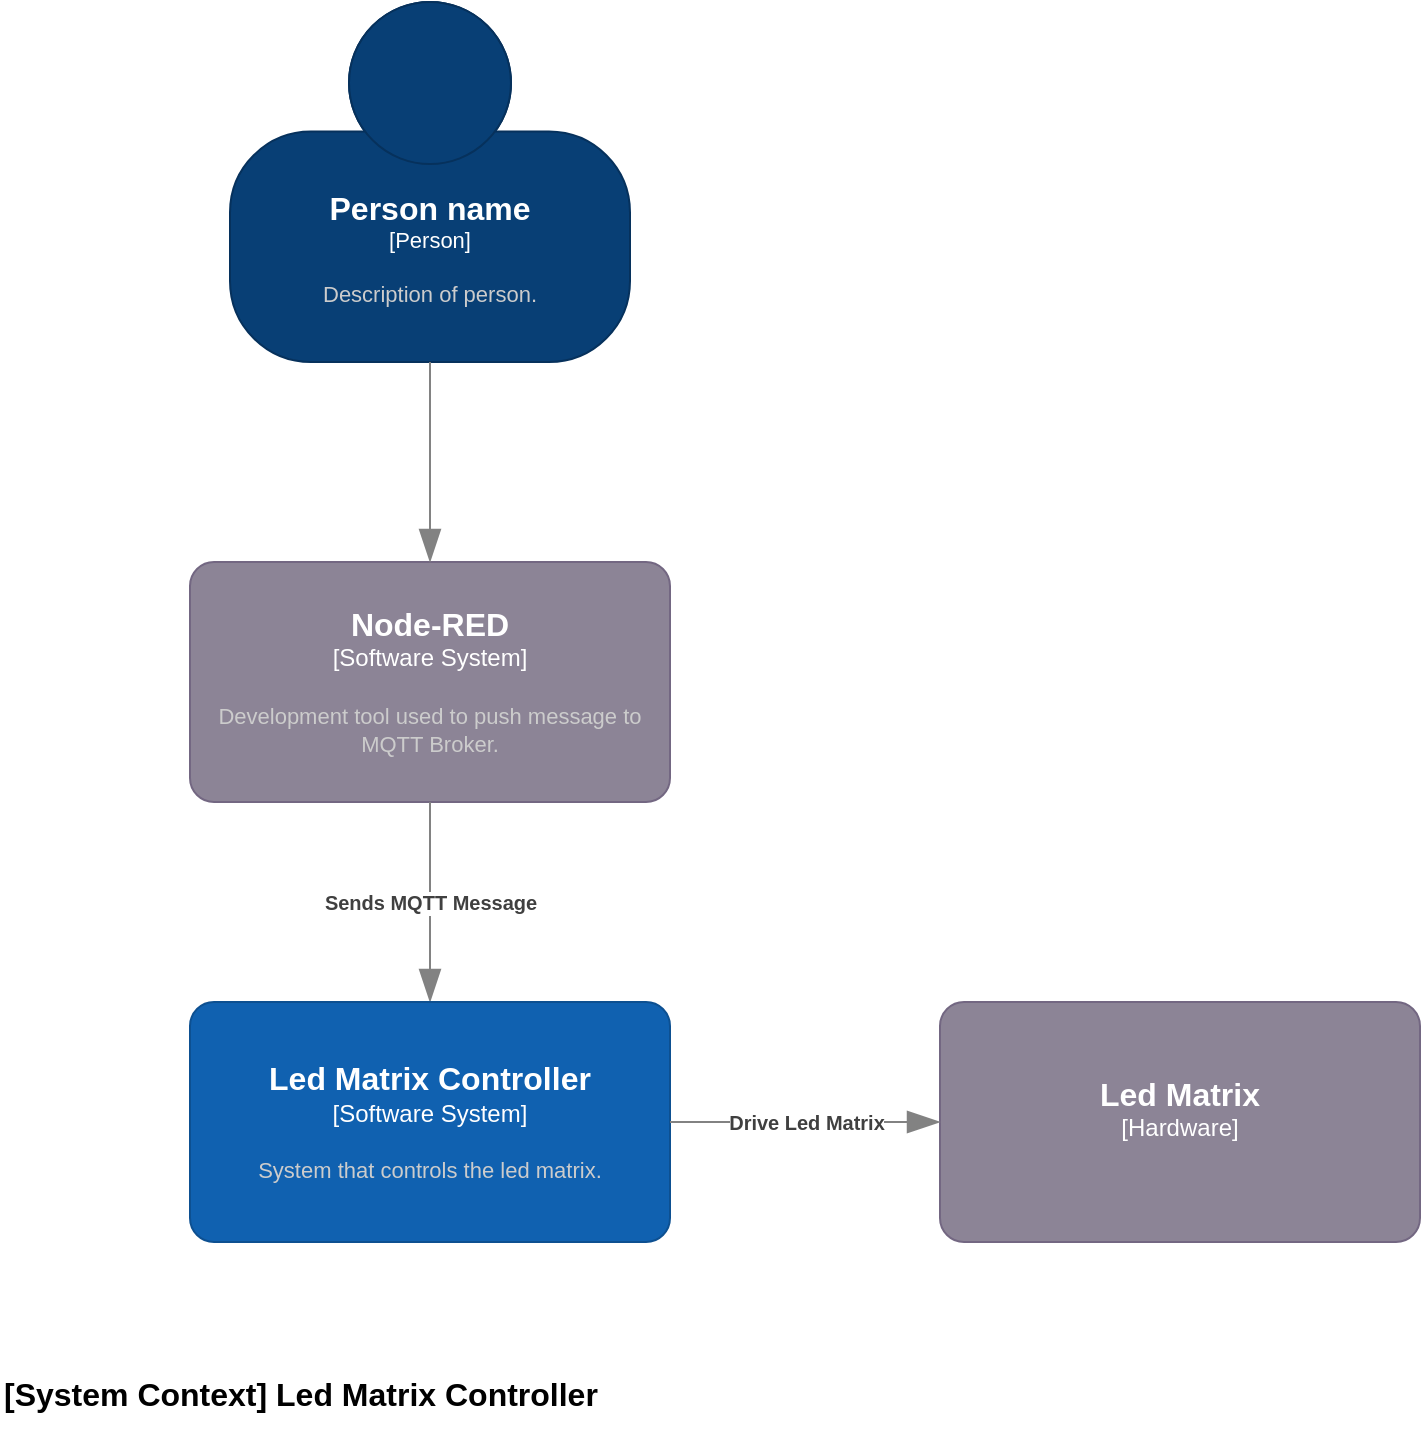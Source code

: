 <mxfile version="21.2.8" type="device" pages="8">
  <diagram name="c1" id="KQOO9KMx9PF3rT-34MNZ">
    <mxGraphModel dx="1199" dy="1223" grid="1" gridSize="10" guides="1" tooltips="1" connect="1" arrows="1" fold="1" page="1" pageScale="1" pageWidth="850" pageHeight="1100" math="0" shadow="0">
      <root>
        <mxCell id="0" />
        <mxCell id="1" parent="0" />
        <object placeholders="1" c4Name="Person name" c4Type="Person" c4Description="Description of person." label="&lt;font style=&quot;font-size: 16px&quot;&gt;&lt;b&gt;%c4Name%&lt;/b&gt;&lt;/font&gt;&lt;div&gt;[%c4Type%]&lt;/div&gt;&lt;br&gt;&lt;div&gt;&lt;font style=&quot;font-size: 11px&quot;&gt;&lt;font color=&quot;#cccccc&quot;&gt;%c4Description%&lt;/font&gt;&lt;/div&gt;" id="jN9mnsU-2zZyTlNC02yV-1">
          <mxCell style="html=1;fontSize=11;dashed=0;whiteSpace=wrap;fillColor=#083F75;strokeColor=#06315C;fontColor=#ffffff;shape=mxgraph.c4.person2;align=center;metaEdit=1;points=[[0.5,0,0],[1,0.5,0],[1,0.75,0],[0.75,1,0],[0.5,1,0],[0.25,1,0],[0,0.75,0],[0,0.5,0]];resizable=0;" vertex="1" parent="1">
            <mxGeometry x="1085" width="200" height="180" as="geometry" />
          </mxCell>
        </object>
        <object placeholders="1" c4Name="Node-RED" c4Type="Software System" c4Description="Development tool used to push message to MQTT Broker." label="&lt;font style=&quot;font-size: 16px&quot;&gt;&lt;b&gt;%c4Name%&lt;/b&gt;&lt;/font&gt;&lt;div&gt;[%c4Type%]&lt;/div&gt;&lt;br&gt;&lt;div&gt;&lt;font style=&quot;font-size: 11px&quot;&gt;&lt;font color=&quot;#cccccc&quot;&gt;%c4Description%&lt;/font&gt;&lt;/div&gt;" id="jN9mnsU-2zZyTlNC02yV-2">
          <mxCell style="rounded=1;whiteSpace=wrap;html=1;labelBackgroundColor=none;fillColor=#8C8496;fontColor=#ffffff;align=center;arcSize=10;strokeColor=#736782;metaEdit=1;resizable=0;points=[[0.25,0,0],[0.5,0,0],[0.75,0,0],[1,0.25,0],[1,0.5,0],[1,0.75,0],[0.75,1,0],[0.5,1,0],[0.25,1,0],[0,0.75,0],[0,0.5,0],[0,0.25,0]];" vertex="1" parent="1">
            <mxGeometry x="1065" y="280" width="240" height="120" as="geometry" />
          </mxCell>
        </object>
        <object placeholders="1" c4Type="Relationship" id="jN9mnsU-2zZyTlNC02yV-3">
          <mxCell style="endArrow=blockThin;html=1;fontSize=10;fontColor=#404040;strokeWidth=1;endFill=1;strokeColor=#828282;elbow=vertical;metaEdit=1;endSize=14;startSize=14;jumpStyle=arc;jumpSize=16;rounded=0;edgeStyle=orthogonalEdgeStyle;exitX=0.5;exitY=1;exitDx=0;exitDy=0;exitPerimeter=0;" edge="1" parent="1" source="jN9mnsU-2zZyTlNC02yV-1" target="jN9mnsU-2zZyTlNC02yV-2">
            <mxGeometry width="240" relative="1" as="geometry">
              <mxPoint x="890" y="250" as="sourcePoint" />
              <mxPoint x="1130" y="250" as="targetPoint" />
            </mxGeometry>
          </mxCell>
        </object>
        <object placeholders="1" c4Name="[System Context] Led Matrix Controller" c4Type="ContainerScopeBoundary" c4Description="" label="&lt;font style=&quot;font-size: 16px&quot;&gt;&lt;b&gt;&lt;div style=&quot;text-align: left&quot;&gt;%c4Name%&lt;/div&gt;&lt;/b&gt;&lt;/font&gt;&lt;div style=&quot;text-align: left&quot;&gt;%c4Description%&lt;/div&gt;" id="jN9mnsU-2zZyTlNC02yV-5">
          <mxCell style="text;html=1;strokeColor=none;fillColor=none;align=left;verticalAlign=top;whiteSpace=wrap;rounded=0;metaEdit=1;allowArrows=0;resizable=1;rotatable=0;connectable=0;recursiveResize=0;expand=0;pointerEvents=0;points=[[0.25,0,0],[0.5,0,0],[0.75,0,0],[1,0.25,0],[1,0.5,0],[1,0.75,0],[0.75,1,0],[0.5,1,0],[0.25,1,0],[0,0.75,0],[0,0.5,0],[0,0.25,0]];" vertex="1" parent="1">
            <mxGeometry x="970" y="680" width="315" height="40" as="geometry" />
          </mxCell>
        </object>
        <object placeholders="1" c4Type="Relationship" c4Description="Sends MQTT Message" label="&lt;div style=&quot;text-align: left&quot;&gt;&lt;div style=&quot;text-align: center&quot;&gt;&lt;b&gt;%c4Description%&lt;/b&gt;&lt;/div&gt;" id="jN9mnsU-2zZyTlNC02yV-6">
          <mxCell style="endArrow=blockThin;html=1;fontSize=10;fontColor=#404040;strokeWidth=1;endFill=1;strokeColor=#828282;elbow=vertical;metaEdit=1;endSize=14;startSize=14;jumpStyle=arc;jumpSize=16;rounded=0;edgeStyle=orthogonalEdgeStyle;exitX=0.5;exitY=1;exitDx=0;exitDy=0;exitPerimeter=0;" edge="1" parent="1" source="jN9mnsU-2zZyTlNC02yV-2" target="jN9mnsU-2zZyTlNC02yV-9">
            <mxGeometry width="240" relative="1" as="geometry">
              <mxPoint x="890" y="410" as="sourcePoint" />
              <mxPoint x="1185" y="470" as="targetPoint" />
            </mxGeometry>
          </mxCell>
        </object>
        <object placeholders="1" c4Name="Led Matrix Controller" c4Type="Software System" c4Description="System that controls the led matrix." label="&lt;font style=&quot;font-size: 16px&quot;&gt;&lt;b&gt;%c4Name%&lt;/b&gt;&lt;/font&gt;&lt;div&gt;[%c4Type%]&lt;/div&gt;&lt;br&gt;&lt;div&gt;&lt;font style=&quot;font-size: 11px&quot;&gt;&lt;font color=&quot;#cccccc&quot;&gt;%c4Description%&lt;/font&gt;&lt;/div&gt;" id="jN9mnsU-2zZyTlNC02yV-9">
          <mxCell style="rounded=1;whiteSpace=wrap;html=1;labelBackgroundColor=none;fillColor=#1061B0;fontColor=#ffffff;align=center;arcSize=10;strokeColor=#0D5091;metaEdit=1;resizable=0;points=[[0.25,0,0],[0.5,0,0],[0.75,0,0],[1,0.25,0],[1,0.5,0],[1,0.75,0],[0.75,1,0],[0.5,1,0],[0.25,1,0],[0,0.75,0],[0,0.5,0],[0,0.25,0]];" vertex="1" parent="1">
            <mxGeometry x="1065" y="500" width="240" height="120" as="geometry" />
          </mxCell>
        </object>
        <object placeholders="1" c4Name="Led Matrix" c4Type="Hardware" c4Description="" label="&lt;font style=&quot;font-size: 16px&quot;&gt;&lt;b&gt;%c4Name%&lt;/b&gt;&lt;/font&gt;&lt;div&gt;[%c4Type%]&lt;/div&gt;&lt;br&gt;&lt;div&gt;&lt;font style=&quot;font-size: 11px&quot;&gt;&lt;font color=&quot;#cccccc&quot;&gt;%c4Description%&lt;/font&gt;&lt;/div&gt;" id="3C2nfBgwZ_Cf2xRs4-5P-1">
          <mxCell style="rounded=1;whiteSpace=wrap;html=1;labelBackgroundColor=none;fillColor=#8C8496;fontColor=#ffffff;align=center;arcSize=10;strokeColor=#736782;metaEdit=1;resizable=0;points=[[0.25,0,0],[0.5,0,0],[0.75,0,0],[1,0.25,0],[1,0.5,0],[1,0.75,0],[0.75,1,0],[0.5,1,0],[0.25,1,0],[0,0.75,0],[0,0.5,0],[0,0.25,0]];" vertex="1" parent="1">
            <mxGeometry x="1440" y="500" width="240" height="120" as="geometry" />
          </mxCell>
        </object>
        <object placeholders="1" c4Type="Relationship" c4Description="Drive Led Matrix" label="&lt;div style=&quot;text-align: left&quot;&gt;&lt;div style=&quot;text-align: center&quot;&gt;&lt;b&gt;%c4Description%&lt;/b&gt;&lt;/div&gt;" id="3C2nfBgwZ_Cf2xRs4-5P-2">
          <mxCell style="endArrow=blockThin;html=1;fontSize=10;fontColor=#404040;strokeWidth=1;endFill=1;strokeColor=#828282;elbow=vertical;metaEdit=1;endSize=14;startSize=14;jumpStyle=arc;jumpSize=16;rounded=0;edgeStyle=orthogonalEdgeStyle;exitX=1;exitY=0.5;exitDx=0;exitDy=0;exitPerimeter=0;entryX=0;entryY=0.5;entryDx=0;entryDy=0;entryPerimeter=0;" edge="1" parent="1" source="jN9mnsU-2zZyTlNC02yV-9" target="3C2nfBgwZ_Cf2xRs4-5P-1">
            <mxGeometry width="240" relative="1" as="geometry">
              <mxPoint x="1390" y="720" as="sourcePoint" />
              <mxPoint x="1630" y="720" as="targetPoint" />
            </mxGeometry>
          </mxCell>
        </object>
      </root>
    </mxGraphModel>
  </diagram>
  <diagram id="U-Pl2GLbGAX9I2FTaST2" name="c2">
    <mxGraphModel dx="1509" dy="901" grid="1" gridSize="10" guides="1" tooltips="1" connect="1" arrows="1" fold="1" page="1" pageScale="1" pageWidth="850" pageHeight="1100" math="0" shadow="0">
      <root>
        <mxCell id="0" />
        <mxCell id="1" parent="0" />
        <object placeholders="1" c4Name="[Containter Context] Led Matrix Controller" c4Type="ContainerScopeBoundary" c4Description="" label="&lt;font style=&quot;font-size: 16px&quot;&gt;&lt;b&gt;&lt;div style=&quot;text-align: left&quot;&gt;%c4Name%&lt;/div&gt;&lt;/b&gt;&lt;/font&gt;&lt;div style=&quot;text-align: left&quot;&gt;%c4Description%&lt;/div&gt;" id="ubsQwZzFrcpfllUINDjP-1">
          <mxCell style="text;html=1;strokeColor=none;fillColor=none;align=left;verticalAlign=top;whiteSpace=wrap;rounded=0;metaEdit=1;allowArrows=0;resizable=1;rotatable=0;connectable=0;recursiveResize=0;expand=0;pointerEvents=0;points=[[0.25,0,0],[0.5,0,0],[0.75,0,0],[1,0.25,0],[1,0.5,0],[1,0.75,0],[0.75,1,0],[0.5,1,0],[0.25,1,0],[0,0.75,0],[0,0.5,0],[0,0.25,0]];" vertex="1" parent="1">
            <mxGeometry x="40" y="800" width="315" height="40" as="geometry" />
          </mxCell>
        </object>
        <object placeholders="1" c4Name="Node-RED" c4Type="Software System" c4Description="Development tool used to push message to MQTT Broker." label="&lt;font style=&quot;font-size: 16px&quot;&gt;&lt;b&gt;%c4Name%&lt;/b&gt;&lt;/font&gt;&lt;div&gt;[%c4Type%]&lt;/div&gt;&lt;br&gt;&lt;div&gt;&lt;font style=&quot;font-size: 11px&quot;&gt;&lt;font color=&quot;#cccccc&quot;&gt;%c4Description%&lt;/font&gt;&lt;/div&gt;" id="O5x-kITbZ5MtVXrux36p-1">
          <mxCell style="rounded=1;whiteSpace=wrap;html=1;labelBackgroundColor=none;fillColor=#8C8496;fontColor=#ffffff;align=center;arcSize=10;strokeColor=#736782;metaEdit=1;resizable=0;points=[[0.25,0,0],[0.5,0,0],[0.75,0,0],[1,0.25,0],[1,0.5,0],[1,0.75,0],[0.75,1,0],[0.5,1,0],[0.25,1,0],[0,0.75,0],[0,0.5,0],[0,0.25,0]];" vertex="1" parent="1">
            <mxGeometry x="77.5" y="80" width="240" height="120" as="geometry" />
          </mxCell>
        </object>
        <object placeholders="1" c4Name="Led Matrix Controller" c4Type="SystemScopeBoundary" c4Application="Software System" label="&lt;font style=&quot;font-size: 16px&quot;&gt;&lt;b&gt;&lt;div style=&quot;text-align: left&quot;&gt;%c4Name%&lt;/div&gt;&lt;/b&gt;&lt;/font&gt;&lt;div style=&quot;text-align: left&quot;&gt;[%c4Application%]&lt;/div&gt;" id="84aOcCMN83MMCV1FpEhd-1">
          <mxCell style="rounded=1;fontSize=11;whiteSpace=wrap;html=1;dashed=1;arcSize=20;fillColor=none;strokeColor=#666666;fontColor=#333333;labelBackgroundColor=none;align=left;verticalAlign=bottom;labelBorderColor=none;spacingTop=0;spacing=10;dashPattern=8 4;metaEdit=1;rotatable=0;perimeter=rectanglePerimeter;noLabel=0;labelPadding=0;allowArrows=0;connectable=0;expand=0;recursiveResize=0;editable=1;pointerEvents=0;absoluteArcSize=1;points=[[0.25,0,0],[0.5,0,0],[0.75,0,0],[1,0.25,0],[1,0.5,0],[1,0.75,0],[0.75,1,0],[0.5,1,0],[0.25,1,0],[0,0.75,0],[0,0.5,0],[0,0.25,0]];" vertex="1" parent="1">
            <mxGeometry x="40" y="280" width="680" height="480" as="geometry" />
          </mxCell>
        </object>
        <object placeholders="1" c4Type="Relationship" c4Description="Sends MQTT Message" label="&lt;div style=&quot;text-align: left&quot;&gt;&lt;div style=&quot;text-align: center&quot;&gt;&lt;b&gt;%c4Description%&lt;/b&gt;&lt;/div&gt;" id="G44I7Gz2Z0hFgtUPY7Ul-1">
          <mxCell style="endArrow=blockThin;html=1;fontSize=10;fontColor=#404040;strokeWidth=1;endFill=1;strokeColor=#828282;elbow=vertical;metaEdit=1;endSize=14;startSize=14;jumpStyle=arc;jumpSize=16;rounded=0;edgeStyle=orthogonalEdgeStyle;exitX=0.5;exitY=1;exitDx=0;exitDy=0;exitPerimeter=0;entryX=0.5;entryY=0;entryDx=0;entryDy=0;entryPerimeter=0;" edge="1" parent="1" source="O5x-kITbZ5MtVXrux36p-1" target="kERbUIKAnKFzU5QgMfb8-1">
            <mxGeometry width="240" relative="1" as="geometry">
              <mxPoint x="490" y="100" as="sourcePoint" />
              <mxPoint x="198" y="400" as="targetPoint" />
            </mxGeometry>
          </mxCell>
        </object>
        <object placeholders="1" c4Type="Relationship" c4Description="Send Serial Data" label="&lt;div style=&quot;text-align: left&quot;&gt;&lt;div style=&quot;text-align: center&quot;&gt;&lt;b&gt;%c4Description%&lt;/b&gt;&lt;/div&gt;" id="ObTQO7PQNOwsW4Ts3Lsu-1">
          <mxCell style="endArrow=blockThin;html=1;fontSize=10;fontColor=#404040;strokeWidth=1;endFill=1;strokeColor=#828282;elbow=vertical;metaEdit=1;endSize=14;startSize=14;jumpStyle=arc;jumpSize=16;rounded=0;edgeStyle=orthogonalEdgeStyle;exitX=1;exitY=0.5;exitDx=0;exitDy=0;exitPerimeter=0;entryX=0;entryY=0.5;entryDx=0;entryDy=0;entryPerimeter=0;" edge="1" parent="1" source="kERbUIKAnKFzU5QgMfb8-1" target="kERbUIKAnKFzU5QgMfb8-2">
            <mxGeometry width="240" relative="1" as="geometry">
              <mxPoint x="370" y="520" as="sourcePoint" />
              <mxPoint x="400" y="520" as="targetPoint" />
            </mxGeometry>
          </mxCell>
        </object>
        <object placeholders="1" c4Name="Led Matrix" c4Type="Hardware" c4Description="" label="&lt;font style=&quot;font-size: 16px&quot;&gt;&lt;b&gt;%c4Name%&lt;/b&gt;&lt;/font&gt;&lt;div&gt;[%c4Type%]&lt;/div&gt;&lt;br&gt;&lt;div&gt;&lt;font style=&quot;font-size: 11px&quot;&gt;&lt;font color=&quot;#cccccc&quot;&gt;%c4Description%&lt;/font&gt;&lt;/div&gt;" id="tr-gVNySTsyvpbNdJk8p-1">
          <mxCell style="rounded=1;whiteSpace=wrap;html=1;labelBackgroundColor=none;fillColor=#8C8496;fontColor=#ffffff;align=center;arcSize=10;strokeColor=#736782;metaEdit=1;resizable=0;points=[[0.25,0,0],[0.5,0,0],[0.75,0,0],[1,0.25,0],[1,0.5,0],[1,0.75,0],[0.75,1,0],[0.5,1,0],[0.25,1,0],[0,0.75,0],[0,0.5,0],[0,0.25,0]];" vertex="1" parent="1">
            <mxGeometry x="800" y="460" width="240" height="120" as="geometry" />
          </mxCell>
        </object>
        <object placeholders="1" c4Type="Relationship" c4Description="Drive Led Matrix" label="&lt;div style=&quot;text-align: left&quot;&gt;&lt;div style=&quot;text-align: center&quot;&gt;&lt;b&gt;%c4Description%&lt;/b&gt;&lt;/div&gt;" id="tr-gVNySTsyvpbNdJk8p-2">
          <mxCell style="endArrow=blockThin;html=1;fontSize=10;fontColor=#404040;strokeWidth=1;endFill=1;strokeColor=#828282;elbow=vertical;metaEdit=1;endSize=14;startSize=14;jumpStyle=arc;jumpSize=16;rounded=0;edgeStyle=orthogonalEdgeStyle;entryX=0;entryY=0.5;entryDx=0;entryDy=0;entryPerimeter=0;exitX=1;exitY=0.5;exitDx=0;exitDy=0;exitPerimeter=0;" edge="1" parent="1" target="tr-gVNySTsyvpbNdJk8p-1" source="kERbUIKAnKFzU5QgMfb8-2">
            <mxGeometry width="240" relative="1" as="geometry">
              <mxPoint x="720" y="520" as="sourcePoint" />
              <mxPoint x="1145" y="680" as="targetPoint" />
            </mxGeometry>
          </mxCell>
        </object>
        <object placeholders="1" c4Name="ESP8266" c4Type="Container" c4Technology="MQTT, Serial" c4Description="Description of container role/responsibility." label="&lt;font style=&quot;font-size: 16px&quot;&gt;&lt;b&gt;%c4Name%&lt;/b&gt;&lt;/font&gt;&lt;div&gt;[%c4Type%: %c4Technology%]&lt;/div&gt;&lt;br&gt;&lt;div&gt;&lt;font style=&quot;font-size: 11px&quot;&gt;&lt;font color=&quot;#E6E6E6&quot;&gt;%c4Description%&lt;/font&gt;&lt;/div&gt;" id="kERbUIKAnKFzU5QgMfb8-1">
          <mxCell style="rounded=1;whiteSpace=wrap;html=1;fontSize=11;labelBackgroundColor=none;fillColor=#23A2D9;fontColor=#ffffff;align=center;arcSize=10;strokeColor=#0E7DAD;metaEdit=1;resizable=0;points=[[0.25,0,0],[0.5,0,0],[0.75,0,0],[1,0.25,0],[1,0.5,0],[1,0.75,0],[0.75,1,0],[0.5,1,0],[0.25,1,0],[0,0.75,0],[0,0.5,0],[0,0.25,0]];" vertex="1" parent="1">
            <mxGeometry x="77.5" y="460" width="240" height="120" as="geometry" />
          </mxCell>
        </object>
        <object placeholders="1" c4Name="Arduino" c4Type="Container" c4Technology="Serial, Led Matrix Library" c4Description="Description of container role/responsibility." label="&lt;font style=&quot;font-size: 16px&quot;&gt;&lt;b&gt;%c4Name%&lt;/b&gt;&lt;/font&gt;&lt;div&gt;[%c4Type%: %c4Technology%]&lt;/div&gt;&lt;br&gt;&lt;div&gt;&lt;font style=&quot;font-size: 11px&quot;&gt;&lt;font color=&quot;#E6E6E6&quot;&gt;%c4Description%&lt;/font&gt;&lt;/div&gt;" id="kERbUIKAnKFzU5QgMfb8-2">
          <mxCell style="rounded=1;whiteSpace=wrap;html=1;fontSize=11;labelBackgroundColor=none;fillColor=#23A2D9;fontColor=#ffffff;align=center;arcSize=10;strokeColor=#0E7DAD;metaEdit=1;resizable=0;points=[[0.25,0,0],[0.5,0,0],[0.75,0,0],[1,0.25,0],[1,0.5,0],[1,0.75,0],[0.75,1,0],[0.5,1,0],[0.25,1,0],[0,0.75,0],[0,0.5,0],[0,0.25,0]];" vertex="1" parent="1">
            <mxGeometry x="440" y="460" width="240" height="120" as="geometry" />
          </mxCell>
        </object>
      </root>
    </mxGraphModel>
  </diagram>
  <diagram id="twedWBvYH75XidevKTBZ" name="c3_esp">
    <mxGraphModel dx="1793" dy="1070" grid="1" gridSize="10" guides="1" tooltips="1" connect="1" arrows="1" fold="1" page="1" pageScale="1" pageWidth="850" pageHeight="1100" math="0" shadow="0">
      <root>
        <mxCell id="0" />
        <mxCell id="1" parent="0" />
        <object placeholders="1" c4Name="[Component Context] ESP8266" c4Type="ContainerScopeBoundary" c4Description="" label="&lt;font style=&quot;font-size: 16px&quot;&gt;&lt;b&gt;&lt;div style=&quot;text-align: left&quot;&gt;%c4Name%&lt;/div&gt;&lt;/b&gt;&lt;/font&gt;&lt;div style=&quot;text-align: left&quot;&gt;%c4Description%&lt;/div&gt;" id="pZxzmgYiURG598d2znlb-1">
          <mxCell style="text;html=1;strokeColor=none;fillColor=none;align=left;verticalAlign=top;whiteSpace=wrap;rounded=0;metaEdit=1;allowArrows=0;resizable=1;rotatable=0;connectable=0;recursiveResize=0;expand=0;pointerEvents=0;points=[[0.25,0,0],[0.5,0,0],[0.75,0,0],[1,0.25,0],[1,0.5,0],[1,0.75,0],[0.75,1,0],[0.5,1,0],[0.25,1,0],[0,0.75,0],[0,0.5,0],[0,0.25,0]];" vertex="1" parent="1">
            <mxGeometry x="40" y="800" width="315" height="40" as="geometry" />
          </mxCell>
        </object>
        <object placeholders="1" c4Name="SerialHandler" c4Type="Component" c4Technology="Serial" c4Description="Receives/sends messages over serial connection." label="&lt;font style=&quot;font-size: 16px&quot;&gt;&lt;b&gt;%c4Name%&lt;/b&gt;&lt;/font&gt;&lt;div&gt;[%c4Type%: %c4Technology%]&lt;/div&gt;&lt;br&gt;&lt;div&gt;&lt;font style=&quot;font-size: 11px&quot;&gt;%c4Description%&lt;/font&gt;&lt;/div&gt;" id="pZxzmgYiURG598d2znlb-3">
          <mxCell style="rounded=1;whiteSpace=wrap;html=1;labelBackgroundColor=none;fillColor=#63BEF2;fontColor=#ffffff;align=center;arcSize=6;strokeColor=#2086C9;metaEdit=1;resizable=0;points=[[0.25,0,0],[0.5,0,0],[0.75,0,0],[1,0.25,0],[1,0.5,0],[1,0.75,0],[0.75,1,0],[0.5,1,0],[0.25,1,0],[0,0.75,0],[0,0.5,0],[0,0.25,0]];" vertex="1" parent="1">
            <mxGeometry x="520" y="400" width="240" height="120" as="geometry" />
          </mxCell>
        </object>
        <object placeholders="1" c4Name="ESP8266" c4Type="ContainerScopeBoundary" c4Application="Container" label="&lt;font style=&quot;font-size: 16px&quot;&gt;&lt;b&gt;&lt;div style=&quot;text-align: left&quot;&gt;%c4Name%&lt;/div&gt;&lt;/b&gt;&lt;/font&gt;&lt;div style=&quot;text-align: left&quot;&gt;[%c4Application%]&lt;/div&gt;" id="pZxzmgYiURG598d2znlb-4">
          <mxCell style="rounded=1;fontSize=11;whiteSpace=wrap;html=1;dashed=1;arcSize=20;fillColor=none;strokeColor=#666666;fontColor=#333333;labelBackgroundColor=none;align=left;verticalAlign=bottom;labelBorderColor=none;spacingTop=0;spacing=10;dashPattern=8 4;metaEdit=1;rotatable=0;perimeter=rectanglePerimeter;noLabel=0;labelPadding=0;allowArrows=0;connectable=0;expand=0;recursiveResize=0;editable=1;pointerEvents=0;absoluteArcSize=1;points=[[0.25,0,0],[0.5,0,0],[0.75,0,0],[1,0.25,0],[1,0.5,0],[1,0.75,0],[0.75,1,0],[0.5,1,0],[0.25,1,0],[0,0.75,0],[0,0.5,0],[0,0.25,0]];" vertex="1" parent="1">
            <mxGeometry x="40" y="240" width="760" height="520" as="geometry" />
          </mxCell>
        </object>
        <object placeholders="1" c4Name="Parser" c4Type="Component" c4Technology="" c4Description="" label="&lt;font style=&quot;font-size: 16px&quot;&gt;&lt;b&gt;%c4Name%&lt;/b&gt;&lt;/font&gt;&lt;div&gt;[%c4Type%: %c4Technology%]&lt;/div&gt;&lt;br&gt;&lt;div&gt;&lt;font style=&quot;font-size: 11px&quot;&gt;%c4Description%&lt;/font&gt;&lt;/div&gt;" id="pZxzmgYiURG598d2znlb-7">
          <mxCell style="rounded=1;whiteSpace=wrap;html=1;labelBackgroundColor=none;fillColor=#63BEF2;fontColor=#ffffff;align=center;arcSize=6;strokeColor=#2086C9;metaEdit=1;resizable=0;points=[[0.25,0,0],[0.5,0,0],[0.75,0,0],[1,0.25,0],[1,0.5,0],[1,0.75,0],[0.75,1,0],[0.5,1,0],[0.25,1,0],[0,0.75,0],[0,0.5,0],[0,0.25,0]];" vertex="1" parent="1">
            <mxGeometry x="78" y="520" width="240" height="120" as="geometry" />
          </mxCell>
        </object>
        <object placeholders="1" c4Name="MQTTHandler" c4Type="Component" c4Technology="MQTT" c4Description="Receive MQTT Messages" label="&lt;font style=&quot;font-size: 16px&quot;&gt;&lt;b&gt;%c4Name%&lt;/b&gt;&lt;/font&gt;&lt;div&gt;[%c4Type%: %c4Technology%]&lt;/div&gt;&lt;br&gt;&lt;div&gt;&lt;font style=&quot;font-size: 11px&quot;&gt;%c4Description%&lt;/font&gt;&lt;/div&gt;" id="UCFmQWBhfAW8W-ws_ths-1">
          <mxCell style="rounded=1;whiteSpace=wrap;html=1;labelBackgroundColor=none;fillColor=#63BEF2;fontColor=#ffffff;align=center;arcSize=6;strokeColor=#2086C9;metaEdit=1;resizable=0;points=[[0.25,0,0],[0.5,0,0],[0.75,0,0],[1,0.25,0],[1,0.5,0],[1,0.75,0],[0.75,1,0],[0.5,1,0],[0.25,1,0],[0,0.75,0],[0,0.5,0],[0,0.25,0]];" vertex="1" parent="1">
            <mxGeometry x="78" y="280" width="240" height="120" as="geometry" />
          </mxCell>
        </object>
        <object placeholders="1" c4Name="Node-RED" c4Type="Software System" c4Description="Development tool used to push message to MQTT Broker." label="&lt;font style=&quot;font-size: 16px&quot;&gt;&lt;b&gt;%c4Name%&lt;/b&gt;&lt;/font&gt;&lt;div&gt;[%c4Type%]&lt;/div&gt;&lt;br&gt;&lt;div&gt;&lt;font style=&quot;font-size: 11px&quot;&gt;&lt;font color=&quot;#cccccc&quot;&gt;%c4Description%&lt;/font&gt;&lt;/div&gt;" id="oa2B3slcjDdRNCB3Zks--1">
          <mxCell style="rounded=1;whiteSpace=wrap;html=1;labelBackgroundColor=none;fillColor=#8C8496;fontColor=#ffffff;align=center;arcSize=10;strokeColor=#736782;metaEdit=1;resizable=0;points=[[0.25,0,0],[0.5,0,0],[0.75,0,0],[1,0.25,0],[1,0.5,0],[1,0.75,0],[0.75,1,0],[0.5,1,0],[0.25,1,0],[0,0.75,0],[0,0.5,0],[0,0.25,0]];" vertex="1" parent="1">
            <mxGeometry x="78" y="40" width="240" height="120" as="geometry" />
          </mxCell>
        </object>
        <object placeholders="1" c4Type="Relationship" c4Description="Sends MQTT Message" label="&lt;div style=&quot;text-align: left&quot;&gt;&lt;div style=&quot;text-align: center&quot;&gt;&lt;b&gt;%c4Description%&lt;/b&gt;&lt;/div&gt;" id="PRUJP7kxS2eg3zAWhywq-1">
          <mxCell style="endArrow=blockThin;html=1;fontSize=10;fontColor=#404040;strokeWidth=1;endFill=1;strokeColor=#828282;elbow=vertical;metaEdit=1;endSize=14;startSize=14;jumpStyle=arc;jumpSize=16;rounded=0;edgeStyle=orthogonalEdgeStyle;exitX=0.5;exitY=1;exitDx=0;exitDy=0;exitPerimeter=0;" edge="1" parent="1" source="oa2B3slcjDdRNCB3Zks--1">
            <mxGeometry width="240" relative="1" as="geometry">
              <mxPoint x="198" y="200" as="sourcePoint" />
              <mxPoint x="200" y="290" as="targetPoint" />
            </mxGeometry>
          </mxCell>
        </object>
        <object placeholders="1" c4Type="Relationship" c4Description="Parse given string" label="&lt;div style=&quot;text-align: left&quot;&gt;&lt;div style=&quot;text-align: center&quot;&gt;&lt;b&gt;%c4Description%&lt;/b&gt;&lt;/div&gt;" id="tbnHkj7GbHmjrDT2VWAH-1">
          <mxCell style="endArrow=blockThin;html=1;fontSize=10;fontColor=#404040;strokeWidth=1;endFill=1;strokeColor=#828282;elbow=vertical;metaEdit=1;endSize=14;startSize=14;jumpStyle=arc;jumpSize=16;rounded=0;edgeStyle=orthogonalEdgeStyle;exitX=0.5;exitY=1;exitDx=0;exitDy=0;exitPerimeter=0;" edge="1" parent="1" source="UCFmQWBhfAW8W-ws_ths-1" target="pZxzmgYiURG598d2znlb-7">
            <mxGeometry width="240" relative="1" as="geometry">
              <mxPoint x="190" y="410" as="sourcePoint" />
              <mxPoint x="210" y="500" as="targetPoint" />
            </mxGeometry>
          </mxCell>
        </object>
        <object placeholders="1" c4Name="Arduino" c4Type="Container" c4Technology="Serial, Led Matrix Library" c4Description="" label="&lt;font style=&quot;font-size: 16px&quot;&gt;&lt;b&gt;%c4Name%&lt;/b&gt;&lt;/font&gt;&lt;div&gt;[%c4Type%: %c4Technology%]&lt;/div&gt;&lt;br&gt;&lt;div&gt;&lt;font style=&quot;font-size: 11px&quot;&gt;&lt;font color=&quot;#E6E6E6&quot;&gt;%c4Description%&lt;/font&gt;&lt;/div&gt;" id="QnRyEcB6nhWu3uk4fTob-1">
          <mxCell style="rounded=1;whiteSpace=wrap;html=1;fontSize=11;labelBackgroundColor=none;fillColor=#23A2D9;fontColor=#ffffff;align=center;arcSize=10;strokeColor=#0E7DAD;metaEdit=1;resizable=0;points=[[0.25,0,0],[0.5,0,0],[0.75,0,0],[1,0.25,0],[1,0.5,0],[1,0.75,0],[0.75,1,0],[0.5,1,0],[0.25,1,0],[0,0.75,0],[0,0.5,0],[0,0.25,0]];" vertex="1" parent="1">
            <mxGeometry x="520" y="40" width="240" height="120" as="geometry" />
          </mxCell>
        </object>
        <object placeholders="1" c4Type="Relationship" c4Description="Format string" label="&lt;div style=&quot;text-align: left&quot;&gt;&lt;div style=&quot;text-align: center&quot;&gt;&lt;b&gt;%c4Description%&lt;/b&gt;&lt;/div&gt;" id="t1oMBu6fX3TGoSKTw4Du-1">
          <mxCell style="endArrow=blockThin;html=1;fontSize=10;fontColor=#404040;strokeWidth=1;endFill=1;strokeColor=#828282;elbow=vertical;metaEdit=1;endSize=14;startSize=14;jumpStyle=arc;jumpSize=16;rounded=0;edgeStyle=orthogonalEdgeStyle;exitX=1;exitY=0.5;exitDx=0;exitDy=0;exitPerimeter=0;entryX=0.5;entryY=1;entryDx=0;entryDy=0;entryPerimeter=0;" edge="1" parent="1" source="pZxzmgYiURG598d2znlb-7" target="pZxzmgYiURG598d2znlb-3">
            <mxGeometry width="240" relative="1" as="geometry">
              <mxPoint x="460" y="820" as="sourcePoint" />
              <mxPoint x="700" y="820" as="targetPoint" />
            </mxGeometry>
          </mxCell>
        </object>
        <object placeholders="1" c4Type="Relationship" c4Description="Send Serial Data" label="&lt;div style=&quot;text-align: left&quot;&gt;&lt;div style=&quot;text-align: center&quot;&gt;&lt;b&gt;%c4Description%&lt;/b&gt;&lt;/div&gt;" id="AZ-Unc3Gbkto6YUUSJTU-1">
          <mxCell style="endArrow=blockThin;html=1;fontSize=10;fontColor=#404040;strokeWidth=1;endFill=1;strokeColor=#828282;elbow=vertical;metaEdit=1;endSize=14;startSize=14;jumpStyle=arc;jumpSize=16;rounded=0;edgeStyle=orthogonalEdgeStyle;exitX=0.5;exitY=0;exitDx=0;exitDy=0;exitPerimeter=0;entryX=0.5;entryY=1;entryDx=0;entryDy=0;entryPerimeter=0;" edge="1" parent="1" source="pZxzmgYiURG598d2znlb-3" target="QnRyEcB6nhWu3uk4fTob-1">
            <mxGeometry width="240" relative="1" as="geometry">
              <mxPoint x="570" y="220" as="sourcePoint" />
              <mxPoint x="570" y="350" as="targetPoint" />
            </mxGeometry>
          </mxCell>
        </object>
      </root>
    </mxGraphModel>
  </diagram>
  <diagram id="Y-a7fALNHn_1P_VOqphW" name="c3_arduino">
    <mxGraphModel dx="2206" dy="1317" grid="1" gridSize="10" guides="1" tooltips="1" connect="1" arrows="1" fold="1" page="1" pageScale="1" pageWidth="850" pageHeight="1100" math="0" shadow="0">
      <root>
        <mxCell id="0" />
        <mxCell id="1" parent="0" />
        <object placeholders="1" c4Name="[Component Context] Arduino" c4Type="ContainerScopeBoundary" c4Description="" label="&lt;font style=&quot;font-size: 16px&quot;&gt;&lt;b&gt;&lt;div style=&quot;text-align: left&quot;&gt;%c4Name%&lt;/div&gt;&lt;/b&gt;&lt;/font&gt;&lt;div style=&quot;text-align: left&quot;&gt;%c4Description%&lt;/div&gt;" id="BbEAM4iHLCVIlY6OwnKN-1">
          <mxCell style="text;html=1;strokeColor=none;fillColor=none;align=left;verticalAlign=top;whiteSpace=wrap;rounded=0;metaEdit=1;allowArrows=0;resizable=1;rotatable=0;connectable=0;recursiveResize=0;expand=0;pointerEvents=0;points=[[0.25,0,0],[0.5,0,0],[0.75,0,0],[1,0.25,0],[1,0.5,0],[1,0.75,0],[0.75,1,0],[0.5,1,0],[0.25,1,0],[0,0.75,0],[0,0.5,0],[0,0.25,0]];" vertex="1" parent="1">
            <mxGeometry x="40" y="800" width="315" height="40" as="geometry" />
          </mxCell>
        </object>
        <object placeholders="1" c4Name="Led Matrix" c4Type="Hardware" c4Description="" label="&lt;font style=&quot;font-size: 16px&quot;&gt;&lt;b&gt;%c4Name%&lt;/b&gt;&lt;/font&gt;&lt;div&gt;[%c4Type%]&lt;/div&gt;&lt;br&gt;&lt;div&gt;&lt;font style=&quot;font-size: 11px&quot;&gt;&lt;font color=&quot;#cccccc&quot;&gt;%c4Description%&lt;/font&gt;&lt;/div&gt;" id="BbEAM4iHLCVIlY6OwnKN-8">
          <mxCell style="rounded=1;whiteSpace=wrap;html=1;labelBackgroundColor=none;fillColor=#8C8496;fontColor=#ffffff;align=center;arcSize=10;strokeColor=#736782;metaEdit=1;resizable=0;points=[[0.25,0,0],[0.5,0,0],[0.75,0,0],[1,0.25,0],[1,0.5,0],[1,0.75,0],[0.75,1,0],[0.5,1,0],[0.25,1,0],[0,0.75,0],[0,0.5,0],[0,0.25,0]];" vertex="1" parent="1">
            <mxGeometry x="480" y="70" width="240" height="120" as="geometry" />
          </mxCell>
        </object>
        <object placeholders="1" c4Name="SerialHandler" c4Type="Component" c4Technology="Serial" c4Description="Receives/sends messages over serial connection." label="&lt;font style=&quot;font-size: 16px&quot;&gt;&lt;b&gt;%c4Name%&lt;/b&gt;&lt;/font&gt;&lt;div&gt;[%c4Type%: %c4Technology%]&lt;/div&gt;&lt;br&gt;&lt;div&gt;&lt;font style=&quot;font-size: 11px&quot;&gt;%c4Description%&lt;/font&gt;&lt;/div&gt;" id="e_BLc3UGzgQTRc50xCVA-1">
          <mxCell style="rounded=1;whiteSpace=wrap;html=1;labelBackgroundColor=none;fillColor=#63BEF2;fontColor=#ffffff;align=center;arcSize=6;strokeColor=#2086C9;metaEdit=1;resizable=0;points=[[0.25,0,0],[0.5,0,0],[0.75,0,0],[1,0.25,0],[1,0.5,0],[1,0.75,0],[0.75,1,0],[0.5,1,0],[0.25,1,0],[0,0.75,0],[0,0.5,0],[0,0.25,0]];" vertex="1" parent="1">
            <mxGeometry x="78" y="320" width="240" height="120" as="geometry" />
          </mxCell>
        </object>
        <object placeholders="1" c4Name="Arduino" c4Type="ContainerScopeBoundary" c4Application="Container" label="&lt;font style=&quot;font-size: 16px&quot;&gt;&lt;b&gt;&lt;div style=&quot;text-align: left&quot;&gt;%c4Name%&lt;/div&gt;&lt;/b&gt;&lt;/font&gt;&lt;div style=&quot;text-align: left&quot;&gt;[%c4Application%]&lt;/div&gt;" id="e_BLc3UGzgQTRc50xCVA-2">
          <mxCell style="rounded=1;fontSize=11;whiteSpace=wrap;html=1;dashed=1;arcSize=20;fillColor=none;strokeColor=#666666;fontColor=#333333;labelBackgroundColor=none;align=left;verticalAlign=bottom;labelBorderColor=none;spacingTop=0;spacing=10;dashPattern=8 4;metaEdit=1;rotatable=0;perimeter=rectanglePerimeter;noLabel=0;labelPadding=0;allowArrows=0;connectable=0;expand=0;recursiveResize=0;editable=1;pointerEvents=0;absoluteArcSize=1;points=[[0.25,0,0],[0.5,0,0],[0.75,0,0],[1,0.25,0],[1,0.5,0],[1,0.75,0],[0.75,1,0],[0.5,1,0],[0.25,1,0],[0,0.75,0],[0,0.5,0],[0,0.25,0]];" vertex="1" parent="1">
            <mxGeometry x="40" y="240" width="760" height="520" as="geometry" />
          </mxCell>
        </object>
        <object placeholders="1" c4Name="ESP8266" c4Type="Container" c4Technology="MQTT, Serial" c4Description="" label="&lt;font style=&quot;font-size: 16px&quot;&gt;&lt;b&gt;%c4Name%&lt;/b&gt;&lt;/font&gt;&lt;div&gt;[%c4Type%: %c4Technology%]&lt;/div&gt;&lt;br&gt;&lt;div&gt;&lt;font style=&quot;font-size: 11px&quot;&gt;&lt;font color=&quot;#E6E6E6&quot;&gt;%c4Description%&lt;/font&gt;&lt;/div&gt;" id="bIopTMOySZvjZfn-6nqa-1">
          <mxCell style="rounded=1;whiteSpace=wrap;html=1;fontSize=11;labelBackgroundColor=none;fillColor=#23A2D9;fontColor=#ffffff;align=center;arcSize=10;strokeColor=#0E7DAD;metaEdit=1;resizable=0;points=[[0.25,0,0],[0.5,0,0],[0.75,0,0],[1,0.25,0],[1,0.5,0],[1,0.75,0],[0.75,1,0],[0.5,1,0],[0.25,1,0],[0,0.75,0],[0,0.5,0],[0,0.25,0]];" vertex="1" parent="1">
            <mxGeometry x="78" y="70" width="240" height="120" as="geometry" />
          </mxCell>
        </object>
        <object placeholders="1" c4Type="Relationship" c4Description="Send Serial Data" label="&lt;div style=&quot;text-align: left&quot;&gt;&lt;div style=&quot;text-align: center&quot;&gt;&lt;b&gt;%c4Description%&lt;/b&gt;&lt;/div&gt;" id="J4MwlsmySA8hdxPOCEYN-1">
          <mxCell style="endArrow=blockThin;html=1;fontSize=10;fontColor=#404040;strokeWidth=1;endFill=1;strokeColor=#828282;elbow=vertical;metaEdit=1;endSize=14;startSize=14;jumpStyle=arc;jumpSize=16;rounded=0;edgeStyle=orthogonalEdgeStyle;exitX=0.5;exitY=1;exitDx=0;exitDy=0;exitPerimeter=0;entryX=0.5;entryY=0;entryDx=0;entryDy=0;entryPerimeter=0;" edge="1" parent="1" source="bIopTMOySZvjZfn-6nqa-1" target="e_BLc3UGzgQTRc50xCVA-1">
            <mxGeometry width="240" relative="1" as="geometry">
              <mxPoint x="318" y="520" as="sourcePoint" />
              <mxPoint x="440" y="520" as="targetPoint" />
            </mxGeometry>
          </mxCell>
        </object>
        <object placeholders="1" c4Name="Parser" c4Type="Component" c4Technology="" c4Description="" label="&lt;font style=&quot;font-size: 16px&quot;&gt;&lt;b&gt;%c4Name%&lt;/b&gt;&lt;/font&gt;&lt;div&gt;[%c4Type%: %c4Technology%]&lt;/div&gt;&lt;br&gt;&lt;div&gt;&lt;font style=&quot;font-size: 11px&quot;&gt;%c4Description%&lt;/font&gt;&lt;/div&gt;" id="J4MwlsmySA8hdxPOCEYN-2">
          <mxCell style="rounded=1;whiteSpace=wrap;html=1;labelBackgroundColor=none;fillColor=#63BEF2;fontColor=#ffffff;align=center;arcSize=6;strokeColor=#2086C9;metaEdit=1;resizable=0;points=[[0.25,0,0],[0.5,0,0],[0.75,0,0],[1,0.25,0],[1,0.5,0],[1,0.75,0],[0.75,1,0],[0.5,1,0],[0.25,1,0],[0,0.75,0],[0,0.5,0],[0,0.25,0]];" vertex="1" parent="1">
            <mxGeometry x="78" y="560" width="240" height="120" as="geometry" />
          </mxCell>
        </object>
        <object placeholders="1" c4Type="Relationship" c4Description="Parse given string" label="&lt;div style=&quot;text-align: left&quot;&gt;&lt;div style=&quot;text-align: center&quot;&gt;&lt;b&gt;%c4Description%&lt;/b&gt;&lt;/div&gt;" id="J4MwlsmySA8hdxPOCEYN-4">
          <mxCell style="endArrow=blockThin;html=1;fontSize=10;fontColor=#404040;strokeWidth=1;endFill=1;strokeColor=#828282;elbow=vertical;metaEdit=1;endSize=14;startSize=14;jumpStyle=arc;jumpSize=16;rounded=0;edgeStyle=orthogonalEdgeStyle;exitX=0.5;exitY=1;exitDx=0;exitDy=0;exitPerimeter=0;entryX=0.5;entryY=0;entryDx=0;entryDy=0;entryPerimeter=0;" edge="1" parent="1" source="e_BLc3UGzgQTRc50xCVA-1" target="J4MwlsmySA8hdxPOCEYN-2">
            <mxGeometry width="240" relative="1" as="geometry">
              <mxPoint x="320" y="800" as="sourcePoint" />
              <mxPoint x="560" y="800" as="targetPoint" />
            </mxGeometry>
          </mxCell>
        </object>
        <object placeholders="1" c4Name="Led Matrix Library" c4Type="Component" c4Technology="Led Matrix" c4Description="Drives the led matrix." label="&lt;font style=&quot;font-size: 16px&quot;&gt;&lt;b&gt;%c4Name%&lt;/b&gt;&lt;/font&gt;&lt;div&gt;[%c4Type%: %c4Technology%]&lt;/div&gt;&lt;br&gt;&lt;div&gt;&lt;font style=&quot;font-size: 11px&quot;&gt;%c4Description%&lt;/font&gt;&lt;/div&gt;" id="J4MwlsmySA8hdxPOCEYN-5">
          <mxCell style="rounded=1;whiteSpace=wrap;html=1;labelBackgroundColor=none;fillColor=#63BEF2;fontColor=#ffffff;align=center;arcSize=6;strokeColor=#2086C9;metaEdit=1;resizable=0;points=[[0.25,0,0],[0.5,0,0],[0.75,0,0],[1,0.25,0],[1,0.5,0],[1,0.75,0],[0.75,1,0],[0.5,1,0],[0.25,1,0],[0,0.75,0],[0,0.5,0],[0,0.25,0]];" vertex="1" parent="1">
            <mxGeometry x="480" y="440" width="240" height="120" as="geometry" />
          </mxCell>
        </object>
        <object placeholders="1" c4Type="Relationship" c4Description="Create necessary data structures." label="&lt;div style=&quot;text-align: left&quot;&gt;&lt;div style=&quot;text-align: center&quot;&gt;&lt;b&gt;%c4Description%&lt;/b&gt;&lt;/div&gt;" id="J4MwlsmySA8hdxPOCEYN-6">
          <mxCell style="endArrow=blockThin;html=1;fontSize=10;fontColor=#404040;strokeWidth=1;endFill=1;strokeColor=#828282;elbow=vertical;metaEdit=1;endSize=14;startSize=14;jumpStyle=arc;jumpSize=16;rounded=0;edgeStyle=orthogonalEdgeStyle;exitX=1;exitY=0.5;exitDx=0;exitDy=0;exitPerimeter=0;entryX=0.5;entryY=1;entryDx=0;entryDy=0;entryPerimeter=0;" edge="1" parent="1" source="J4MwlsmySA8hdxPOCEYN-2" target="J4MwlsmySA8hdxPOCEYN-5">
            <mxGeometry width="240" relative="1" as="geometry">
              <mxPoint x="400" y="900" as="sourcePoint" />
              <mxPoint x="640" y="900" as="targetPoint" />
            </mxGeometry>
          </mxCell>
        </object>
        <object placeholders="1" c4Type="Relationship" c4Description="Drive Led Matrix" label="&lt;div style=&quot;text-align: left&quot;&gt;&lt;div style=&quot;text-align: center&quot;&gt;&lt;b&gt;%c4Description%&lt;/b&gt;&lt;/div&gt;" id="J4MwlsmySA8hdxPOCEYN-7">
          <mxCell style="endArrow=blockThin;html=1;fontSize=10;fontColor=#404040;strokeWidth=1;endFill=1;strokeColor=#828282;elbow=vertical;metaEdit=1;endSize=14;startSize=14;jumpStyle=arc;jumpSize=16;rounded=0;edgeStyle=orthogonalEdgeStyle;exitX=0.5;exitY=0;exitDx=0;exitDy=0;exitPerimeter=0;" edge="1" parent="1" source="J4MwlsmySA8hdxPOCEYN-5" target="BbEAM4iHLCVIlY6OwnKN-8">
            <mxGeometry width="240" relative="1" as="geometry">
              <mxPoint x="460" y="870" as="sourcePoint" />
              <mxPoint x="700" y="870" as="targetPoint" />
            </mxGeometry>
          </mxCell>
        </object>
      </root>
    </mxGraphModel>
  </diagram>
  <diagram id="H0_MJoAN6CzklV9kWGCh" name="arduino_class_diagram">
    <mxGraphModel dx="1434" dy="856" grid="1" gridSize="10" guides="1" tooltips="1" connect="1" arrows="1" fold="1" page="1" pageScale="1" pageWidth="850" pageHeight="1100" math="0" shadow="0">
      <root>
        <mxCell id="0" />
        <mxCell id="1" parent="0" />
        <mxCell id="DOSyH3ZZZ9zf-ww6Z8aI-1" value="SerialHandler" style="swimlane;fontStyle=1;align=center;verticalAlign=top;childLayout=stackLayout;horizontal=1;startSize=26;horizontalStack=0;resizeParent=1;resizeParentMax=0;resizeLast=0;collapsible=1;marginBottom=0;whiteSpace=wrap;html=1;" parent="1" vertex="1">
          <mxGeometry x="345" y="40" width="205" height="346" as="geometry" />
        </mxCell>
        <mxCell id="DOSyH3ZZZ9zf-ww6Z8aI-2" value="- retreivedMessage: char[64]" style="text;strokeColor=none;fillColor=none;align=left;verticalAlign=top;spacingLeft=4;spacingRight=4;overflow=hidden;rotatable=0;points=[[0,0.5],[1,0.5]];portConstraint=eastwest;whiteSpace=wrap;html=1;" parent="DOSyH3ZZZ9zf-ww6Z8aI-1" vertex="1">
          <mxGeometry y="26" width="205" height="26" as="geometry" />
        </mxCell>
        <mxCell id="DOSyH3ZZZ9zf-ww6Z8aI-5" value="- baudRate: uint32_t" style="text;strokeColor=none;fillColor=none;align=left;verticalAlign=top;spacingLeft=4;spacingRight=4;overflow=hidden;rotatable=0;points=[[0,0.5],[1,0.5]];portConstraint=eastwest;whiteSpace=wrap;html=1;" parent="DOSyH3ZZZ9zf-ww6Z8aI-1" vertex="1">
          <mxGeometry y="52" width="205" height="26" as="geometry" />
        </mxCell>
        <mxCell id="DOSyH3ZZZ9zf-ww6Z8aI-6" value="- readCount: uint16_t" style="text;strokeColor=none;fillColor=none;align=left;verticalAlign=top;spacingLeft=4;spacingRight=4;overflow=hidden;rotatable=0;points=[[0,0.5],[1,0.5]];portConstraint=eastwest;whiteSpace=wrap;html=1;" parent="DOSyH3ZZZ9zf-ww6Z8aI-1" vertex="1">
          <mxGeometry y="78" width="205" height="26" as="geometry" />
        </mxCell>
        <mxCell id="DOSyH3ZZZ9zf-ww6Z8aI-8" value="- messageRetreived: bool" style="text;strokeColor=none;fillColor=none;align=left;verticalAlign=top;spacingLeft=4;spacingRight=4;overflow=hidden;rotatable=0;points=[[0,0.5],[1,0.5]];portConstraint=eastwest;whiteSpace=wrap;html=1;" parent="DOSyH3ZZZ9zf-ww6Z8aI-1" vertex="1">
          <mxGeometry y="104" width="205" height="26" as="geometry" />
        </mxCell>
        <mxCell id="DOSyH3ZZZ9zf-ww6Z8aI-7" value="- isReading: bool" style="text;strokeColor=none;fillColor=none;align=left;verticalAlign=top;spacingLeft=4;spacingRight=4;overflow=hidden;rotatable=0;points=[[0,0.5],[1,0.5]];portConstraint=eastwest;whiteSpace=wrap;html=1;" parent="DOSyH3ZZZ9zf-ww6Z8aI-1" vertex="1">
          <mxGeometry y="130" width="205" height="26" as="geometry" />
        </mxCell>
        <mxCell id="DOSyH3ZZZ9zf-ww6Z8aI-3" value="" style="line;strokeWidth=1;fillColor=none;align=left;verticalAlign=middle;spacingTop=-1;spacingLeft=3;spacingRight=3;rotatable=0;labelPosition=right;points=[];portConstraint=eastwest;strokeColor=inherit;" parent="DOSyH3ZZZ9zf-ww6Z8aI-1" vertex="1">
          <mxGeometry y="156" width="205" height="8" as="geometry" />
        </mxCell>
        <mxCell id="DOSyH3ZZZ9zf-ww6Z8aI-4" value="+ SerialHandler(uint32_t)" style="text;strokeColor=none;fillColor=none;align=left;verticalAlign=top;spacingLeft=4;spacingRight=4;overflow=hidden;rotatable=0;points=[[0,0.5],[1,0.5]];portConstraint=eastwest;whiteSpace=wrap;html=1;" parent="DOSyH3ZZZ9zf-ww6Z8aI-1" vertex="1">
          <mxGeometry y="164" width="205" height="26" as="geometry" />
        </mxCell>
        <mxCell id="DOSyH3ZZZ9zf-ww6Z8aI-9" value="+ Begin(): void" style="text;strokeColor=none;fillColor=none;align=left;verticalAlign=top;spacingLeft=4;spacingRight=4;overflow=hidden;rotatable=0;points=[[0,0.5],[1,0.5]];portConstraint=eastwest;whiteSpace=wrap;html=1;" parent="DOSyH3ZZZ9zf-ww6Z8aI-1" vertex="1">
          <mxGeometry y="190" width="205" height="26" as="geometry" />
        </mxCell>
        <mxCell id="DOSyH3ZZZ9zf-ww6Z8aI-10" value="+ SendMessage(const char*): void" style="text;strokeColor=none;fillColor=none;align=left;verticalAlign=top;spacingLeft=4;spacingRight=4;overflow=hidden;rotatable=0;points=[[0,0.5],[1,0.5]];portConstraint=eastwest;whiteSpace=wrap;html=1;" parent="DOSyH3ZZZ9zf-ww6Z8aI-1" vertex="1">
          <mxGeometry y="216" width="205" height="26" as="geometry" />
        </mxCell>
        <mxCell id="DOSyH3ZZZ9zf-ww6Z8aI-12" value="+ BuildMessage(): void" style="text;strokeColor=none;fillColor=none;align=left;verticalAlign=top;spacingLeft=4;spacingRight=4;overflow=hidden;rotatable=0;points=[[0,0.5],[1,0.5]];portConstraint=eastwest;whiteSpace=wrap;html=1;" parent="DOSyH3ZZZ9zf-ww6Z8aI-1" vertex="1">
          <mxGeometry y="242" width="205" height="26" as="geometry" />
        </mxCell>
        <mxCell id="DOSyH3ZZZ9zf-ww6Z8aI-13" value="+ MessageRetreived: bool" style="text;strokeColor=none;fillColor=none;align=left;verticalAlign=top;spacingLeft=4;spacingRight=4;overflow=hidden;rotatable=0;points=[[0,0.5],[1,0.5]];portConstraint=eastwest;whiteSpace=wrap;html=1;" parent="DOSyH3ZZZ9zf-ww6Z8aI-1" vertex="1">
          <mxGeometry y="268" width="205" height="26" as="geometry" />
        </mxCell>
        <mxCell id="DOSyH3ZZZ9zf-ww6Z8aI-14" value="+ GetRetreivedMessage(): char*" style="text;strokeColor=none;fillColor=none;align=left;verticalAlign=top;spacingLeft=4;spacingRight=4;overflow=hidden;rotatable=0;points=[[0,0.5],[1,0.5]];portConstraint=eastwest;whiteSpace=wrap;html=1;" parent="DOSyH3ZZZ9zf-ww6Z8aI-1" vertex="1">
          <mxGeometry y="294" width="205" height="26" as="geometry" />
        </mxCell>
        <mxCell id="DOSyH3ZZZ9zf-ww6Z8aI-11" value="+ Clear(): void" style="text;strokeColor=none;fillColor=none;align=left;verticalAlign=top;spacingLeft=4;spacingRight=4;overflow=hidden;rotatable=0;points=[[0,0.5],[1,0.5]];portConstraint=eastwest;whiteSpace=wrap;html=1;" parent="DOSyH3ZZZ9zf-ww6Z8aI-1" vertex="1">
          <mxGeometry y="320" width="205" height="26" as="geometry" />
        </mxCell>
        <mxCell id="DOSyH3ZZZ9zf-ww6Z8aI-17" value="1" style="edgeStyle=orthogonalEdgeStyle;rounded=0;orthogonalLoop=1;jettySize=auto;html=1;exitX=1;exitY=0.5;exitDx=0;exitDy=0;entryX=0;entryY=0.5;entryDx=0;entryDy=0;" parent="1" source="DOSyH3ZZZ9zf-ww6Z8aI-16" target="DOSyH3ZZZ9zf-ww6Z8aI-7" edge="1">
          <mxGeometry x="0.739" y="13" relative="1" as="geometry">
            <mxPoint as="offset" />
          </mxGeometry>
        </mxCell>
        <mxCell id="DOSyH3ZZZ9zf-ww6Z8aI-16" value="Main" style="rounded=0;whiteSpace=wrap;html=1;" parent="1" vertex="1">
          <mxGeometry x="110" y="153" width="120" height="60" as="geometry" />
        </mxCell>
      </root>
    </mxGraphModel>
  </diagram>
  <diagram id="upHCKj6PllzdjV46XYw6" name="esp_class_diagram">
    <mxGraphModel dx="1434" dy="856" grid="1" gridSize="10" guides="1" tooltips="1" connect="1" arrows="1" fold="1" page="1" pageScale="1" pageWidth="850" pageHeight="1100" math="0" shadow="0">
      <root>
        <mxCell id="0" />
        <mxCell id="1" parent="0" />
        <mxCell id="AUlUaLPhBklbVdineWN1-1" value="SerialHandler" style="swimlane;fontStyle=1;align=center;verticalAlign=top;childLayout=stackLayout;horizontal=1;startSize=26;horizontalStack=0;resizeParent=1;resizeParentMax=0;resizeLast=0;collapsible=1;marginBottom=0;whiteSpace=wrap;html=1;" parent="1" vertex="1">
          <mxGeometry x="345" y="40" width="205" height="346" as="geometry" />
        </mxCell>
        <mxCell id="AUlUaLPhBklbVdineWN1-2" value="- retreivedMessage: char[64]" style="text;strokeColor=none;fillColor=none;align=left;verticalAlign=top;spacingLeft=4;spacingRight=4;overflow=hidden;rotatable=0;points=[[0,0.5],[1,0.5]];portConstraint=eastwest;whiteSpace=wrap;html=1;" parent="AUlUaLPhBklbVdineWN1-1" vertex="1">
          <mxGeometry y="26" width="205" height="26" as="geometry" />
        </mxCell>
        <mxCell id="AUlUaLPhBklbVdineWN1-3" value="- baudRate: uint32_t" style="text;strokeColor=none;fillColor=none;align=left;verticalAlign=top;spacingLeft=4;spacingRight=4;overflow=hidden;rotatable=0;points=[[0,0.5],[1,0.5]];portConstraint=eastwest;whiteSpace=wrap;html=1;" parent="AUlUaLPhBklbVdineWN1-1" vertex="1">
          <mxGeometry y="52" width="205" height="26" as="geometry" />
        </mxCell>
        <mxCell id="AUlUaLPhBklbVdineWN1-4" value="- readCount: uint16_t" style="text;strokeColor=none;fillColor=none;align=left;verticalAlign=top;spacingLeft=4;spacingRight=4;overflow=hidden;rotatable=0;points=[[0,0.5],[1,0.5]];portConstraint=eastwest;whiteSpace=wrap;html=1;" parent="AUlUaLPhBklbVdineWN1-1" vertex="1">
          <mxGeometry y="78" width="205" height="26" as="geometry" />
        </mxCell>
        <mxCell id="AUlUaLPhBklbVdineWN1-5" value="- messageRetreived: bool" style="text;strokeColor=none;fillColor=none;align=left;verticalAlign=top;spacingLeft=4;spacingRight=4;overflow=hidden;rotatable=0;points=[[0,0.5],[1,0.5]];portConstraint=eastwest;whiteSpace=wrap;html=1;" parent="AUlUaLPhBklbVdineWN1-1" vertex="1">
          <mxGeometry y="104" width="205" height="26" as="geometry" />
        </mxCell>
        <mxCell id="AUlUaLPhBklbVdineWN1-6" value="- isReading: bool" style="text;strokeColor=none;fillColor=none;align=left;verticalAlign=top;spacingLeft=4;spacingRight=4;overflow=hidden;rotatable=0;points=[[0,0.5],[1,0.5]];portConstraint=eastwest;whiteSpace=wrap;html=1;" parent="AUlUaLPhBklbVdineWN1-1" vertex="1">
          <mxGeometry y="130" width="205" height="26" as="geometry" />
        </mxCell>
        <mxCell id="AUlUaLPhBklbVdineWN1-7" value="" style="line;strokeWidth=1;fillColor=none;align=left;verticalAlign=middle;spacingTop=-1;spacingLeft=3;spacingRight=3;rotatable=0;labelPosition=right;points=[];portConstraint=eastwest;strokeColor=inherit;" parent="AUlUaLPhBklbVdineWN1-1" vertex="1">
          <mxGeometry y="156" width="205" height="8" as="geometry" />
        </mxCell>
        <mxCell id="AUlUaLPhBklbVdineWN1-8" value="+ SerialHandler(uint32_t)" style="text;strokeColor=none;fillColor=none;align=left;verticalAlign=top;spacingLeft=4;spacingRight=4;overflow=hidden;rotatable=0;points=[[0,0.5],[1,0.5]];portConstraint=eastwest;whiteSpace=wrap;html=1;" parent="AUlUaLPhBklbVdineWN1-1" vertex="1">
          <mxGeometry y="164" width="205" height="26" as="geometry" />
        </mxCell>
        <mxCell id="AUlUaLPhBklbVdineWN1-9" value="+ Begin(): void" style="text;strokeColor=none;fillColor=none;align=left;verticalAlign=top;spacingLeft=4;spacingRight=4;overflow=hidden;rotatable=0;points=[[0,0.5],[1,0.5]];portConstraint=eastwest;whiteSpace=wrap;html=1;" parent="AUlUaLPhBklbVdineWN1-1" vertex="1">
          <mxGeometry y="190" width="205" height="26" as="geometry" />
        </mxCell>
        <mxCell id="AUlUaLPhBklbVdineWN1-10" value="+ SendMessage(const char*): void" style="text;strokeColor=none;fillColor=none;align=left;verticalAlign=top;spacingLeft=4;spacingRight=4;overflow=hidden;rotatable=0;points=[[0,0.5],[1,0.5]];portConstraint=eastwest;whiteSpace=wrap;html=1;" parent="AUlUaLPhBklbVdineWN1-1" vertex="1">
          <mxGeometry y="216" width="205" height="26" as="geometry" />
        </mxCell>
        <mxCell id="AUlUaLPhBklbVdineWN1-11" value="+ BuildMessage(): void" style="text;strokeColor=none;fillColor=none;align=left;verticalAlign=top;spacingLeft=4;spacingRight=4;overflow=hidden;rotatable=0;points=[[0,0.5],[1,0.5]];portConstraint=eastwest;whiteSpace=wrap;html=1;" parent="AUlUaLPhBklbVdineWN1-1" vertex="1">
          <mxGeometry y="242" width="205" height="26" as="geometry" />
        </mxCell>
        <mxCell id="AUlUaLPhBklbVdineWN1-12" value="+ MessageRetreived: bool" style="text;strokeColor=none;fillColor=none;align=left;verticalAlign=top;spacingLeft=4;spacingRight=4;overflow=hidden;rotatable=0;points=[[0,0.5],[1,0.5]];portConstraint=eastwest;whiteSpace=wrap;html=1;" parent="AUlUaLPhBklbVdineWN1-1" vertex="1">
          <mxGeometry y="268" width="205" height="26" as="geometry" />
        </mxCell>
        <mxCell id="AUlUaLPhBklbVdineWN1-13" value="+ GetRetreivedMessage(): char*" style="text;strokeColor=none;fillColor=none;align=left;verticalAlign=top;spacingLeft=4;spacingRight=4;overflow=hidden;rotatable=0;points=[[0,0.5],[1,0.5]];portConstraint=eastwest;whiteSpace=wrap;html=1;" parent="AUlUaLPhBklbVdineWN1-1" vertex="1">
          <mxGeometry y="294" width="205" height="26" as="geometry" />
        </mxCell>
        <mxCell id="AUlUaLPhBklbVdineWN1-14" value="+ Clear(): void" style="text;strokeColor=none;fillColor=none;align=left;verticalAlign=top;spacingLeft=4;spacingRight=4;overflow=hidden;rotatable=0;points=[[0,0.5],[1,0.5]];portConstraint=eastwest;whiteSpace=wrap;html=1;" parent="AUlUaLPhBklbVdineWN1-1" vertex="1">
          <mxGeometry y="320" width="205" height="26" as="geometry" />
        </mxCell>
        <mxCell id="AUlUaLPhBklbVdineWN1-15" value="1" style="edgeStyle=orthogonalEdgeStyle;rounded=0;orthogonalLoop=1;jettySize=auto;html=1;exitX=1;exitY=0.5;exitDx=0;exitDy=0;entryX=0;entryY=0.5;entryDx=0;entryDy=0;" parent="1" source="AUlUaLPhBklbVdineWN1-16" target="AUlUaLPhBklbVdineWN1-6" edge="1">
          <mxGeometry x="0.739" y="13" relative="1" as="geometry">
            <mxPoint as="offset" />
          </mxGeometry>
        </mxCell>
        <mxCell id="ZTvK9ATyyu8h1MAWCUDT-23" value="1" style="edgeStyle=orthogonalEdgeStyle;rounded=0;orthogonalLoop=1;jettySize=auto;html=1;exitX=0.5;exitY=1;exitDx=0;exitDy=0;entryX=0.5;entryY=0;entryDx=0;entryDy=0;" parent="1" source="AUlUaLPhBklbVdineWN1-16" target="ZTvK9ATyyu8h1MAWCUDT-12" edge="1">
          <mxGeometry x="0.702" y="-10" relative="1" as="geometry">
            <Array as="points">
              <mxPoint x="170" y="250" />
              <mxPoint x="170" y="250" />
            </Array>
            <mxPoint as="offset" />
          </mxGeometry>
        </mxCell>
        <mxCell id="AUlUaLPhBklbVdineWN1-16" value="Main" style="rounded=0;whiteSpace=wrap;html=1;" parent="1" vertex="1">
          <mxGeometry x="110" y="153" width="120" height="60" as="geometry" />
        </mxCell>
        <mxCell id="ZTvK9ATyyu8h1MAWCUDT-1" value="Timer" style="swimlane;fontStyle=1;align=center;verticalAlign=top;childLayout=stackLayout;horizontal=1;startSize=26;horizontalStack=0;resizeParent=1;resizeParentMax=0;resizeLast=0;collapsible=1;marginBottom=0;whiteSpace=wrap;html=1;" parent="1" vertex="1">
          <mxGeometry x="90" y="620" width="160" height="268" as="geometry" />
        </mxCell>
        <mxCell id="ZTvK9ATyyu8h1MAWCUDT-5" value="- startTime: int64_t" style="text;strokeColor=none;fillColor=none;align=left;verticalAlign=top;spacingLeft=4;spacingRight=4;overflow=hidden;rotatable=0;points=[[0,0.5],[1,0.5]];portConstraint=eastwest;whiteSpace=wrap;html=1;" parent="ZTvK9ATyyu8h1MAWCUDT-1" vertex="1">
          <mxGeometry y="26" width="160" height="26" as="geometry" />
        </mxCell>
        <mxCell id="ZTvK9ATyyu8h1MAWCUDT-7" value="- delayInMS: int32_t" style="text;strokeColor=none;fillColor=none;align=left;verticalAlign=top;spacingLeft=4;spacingRight=4;overflow=hidden;rotatable=0;points=[[0,0.5],[1,0.5]];portConstraint=eastwest;whiteSpace=wrap;html=1;" parent="ZTvK9ATyyu8h1MAWCUDT-1" vertex="1">
          <mxGeometry y="52" width="160" height="26" as="geometry" />
        </mxCell>
        <mxCell id="ZTvK9ATyyu8h1MAWCUDT-6" value="- started: bool" style="text;strokeColor=none;fillColor=none;align=left;verticalAlign=top;spacingLeft=4;spacingRight=4;overflow=hidden;rotatable=0;points=[[0,0.5],[1,0.5]];portConstraint=eastwest;whiteSpace=wrap;html=1;" parent="ZTvK9ATyyu8h1MAWCUDT-1" vertex="1">
          <mxGeometry y="78" width="160" height="26" as="geometry" />
        </mxCell>
        <mxCell id="ZTvK9ATyyu8h1MAWCUDT-2" value="- finished: bool" style="text;strokeColor=none;fillColor=none;align=left;verticalAlign=top;spacingLeft=4;spacingRight=4;overflow=hidden;rotatable=0;points=[[0,0.5],[1,0.5]];portConstraint=eastwest;whiteSpace=wrap;html=1;" parent="ZTvK9ATyyu8h1MAWCUDT-1" vertex="1">
          <mxGeometry y="104" width="160" height="26" as="geometry" />
        </mxCell>
        <mxCell id="ZTvK9ATyyu8h1MAWCUDT-3" value="" style="line;strokeWidth=1;fillColor=none;align=left;verticalAlign=middle;spacingTop=-1;spacingLeft=3;spacingRight=3;rotatable=0;labelPosition=right;points=[];portConstraint=eastwest;strokeColor=inherit;" parent="ZTvK9ATyyu8h1MAWCUDT-1" vertex="1">
          <mxGeometry y="130" width="160" height="8" as="geometry" />
        </mxCell>
        <mxCell id="ZTvK9ATyyu8h1MAWCUDT-8" value="+ Timer()" style="text;strokeColor=none;fillColor=none;align=left;verticalAlign=top;spacingLeft=4;spacingRight=4;overflow=hidden;rotatable=0;points=[[0,0.5],[1,0.5]];portConstraint=eastwest;whiteSpace=wrap;html=1;" parent="ZTvK9ATyyu8h1MAWCUDT-1" vertex="1">
          <mxGeometry y="138" width="160" height="26" as="geometry" />
        </mxCell>
        <mxCell id="ZTvK9ATyyu8h1MAWCUDT-4" value="+ Start(int32_t): void" style="text;strokeColor=none;fillColor=none;align=left;verticalAlign=top;spacingLeft=4;spacingRight=4;overflow=hidden;rotatable=0;points=[[0,0.5],[1,0.5]];portConstraint=eastwest;whiteSpace=wrap;html=1;" parent="ZTvK9ATyyu8h1MAWCUDT-1" vertex="1">
          <mxGeometry y="164" width="160" height="26" as="geometry" />
        </mxCell>
        <mxCell id="ZTvK9ATyyu8h1MAWCUDT-9" value="+ Run(): void" style="text;strokeColor=none;fillColor=none;align=left;verticalAlign=top;spacingLeft=4;spacingRight=4;overflow=hidden;rotatable=0;points=[[0,0.5],[1,0.5]];portConstraint=eastwest;whiteSpace=wrap;html=1;" parent="ZTvK9ATyyu8h1MAWCUDT-1" vertex="1">
          <mxGeometry y="190" width="160" height="26" as="geometry" />
        </mxCell>
        <mxCell id="ZTvK9ATyyu8h1MAWCUDT-11" value="+ Reset(): void" style="text;strokeColor=none;fillColor=none;align=left;verticalAlign=top;spacingLeft=4;spacingRight=4;overflow=hidden;rotatable=0;points=[[0,0.5],[1,0.5]];portConstraint=eastwest;whiteSpace=wrap;html=1;" parent="ZTvK9ATyyu8h1MAWCUDT-1" vertex="1">
          <mxGeometry y="216" width="160" height="26" as="geometry" />
        </mxCell>
        <mxCell id="ZTvK9ATyyu8h1MAWCUDT-10" value="+ Finished(): bool" style="text;strokeColor=none;fillColor=none;align=left;verticalAlign=top;spacingLeft=4;spacingRight=4;overflow=hidden;rotatable=0;points=[[0,0.5],[1,0.5]];portConstraint=eastwest;whiteSpace=wrap;html=1;" parent="ZTvK9ATyyu8h1MAWCUDT-1" vertex="1">
          <mxGeometry y="242" width="160" height="26" as="geometry" />
        </mxCell>
        <mxCell id="ZTvK9ATyyu8h1MAWCUDT-12" value="Led" style="swimlane;fontStyle=1;align=center;verticalAlign=top;childLayout=stackLayout;horizontal=1;startSize=26;horizontalStack=0;resizeParent=1;resizeParentMax=0;resizeLast=0;collapsible=1;marginBottom=0;whiteSpace=wrap;html=1;" parent="1" vertex="1">
          <mxGeometry x="90" y="280" width="160" height="268" as="geometry" />
        </mxCell>
        <mxCell id="ZTvK9ATyyu8h1MAWCUDT-13" value="- ledOnTime: uint32_t" style="text;strokeColor=none;fillColor=none;align=left;verticalAlign=top;spacingLeft=4;spacingRight=4;overflow=hidden;rotatable=0;points=[[0,0.5],[1,0.5]];portConstraint=eastwest;whiteSpace=wrap;html=1;" parent="ZTvK9ATyyu8h1MAWCUDT-12" vertex="1">
          <mxGeometry y="26" width="160" height="26" as="geometry" />
        </mxCell>
        <mxCell id="ZTvK9ATyyu8h1MAWCUDT-16" value="- pinNumber: int" style="text;strokeColor=none;fillColor=none;align=left;verticalAlign=top;spacingLeft=4;spacingRight=4;overflow=hidden;rotatable=0;points=[[0,0.5],[1,0.5]];portConstraint=eastwest;whiteSpace=wrap;html=1;" parent="ZTvK9ATyyu8h1MAWCUDT-12" vertex="1">
          <mxGeometry y="52" width="160" height="26" as="geometry" />
        </mxCell>
        <mxCell id="ZTvK9ATyyu8h1MAWCUDT-17" value="- isLedOn: bool" style="text;strokeColor=none;fillColor=none;align=left;verticalAlign=top;spacingLeft=4;spacingRight=4;overflow=hidden;rotatable=0;points=[[0,0.5],[1,0.5]];portConstraint=eastwest;whiteSpace=wrap;html=1;" parent="ZTvK9ATyyu8h1MAWCUDT-12" vertex="1">
          <mxGeometry y="78" width="160" height="26" as="geometry" />
        </mxCell>
        <mxCell id="ZTvK9ATyyu8h1MAWCUDT-14" value="" style="line;strokeWidth=1;fillColor=none;align=left;verticalAlign=middle;spacingTop=-1;spacingLeft=3;spacingRight=3;rotatable=0;labelPosition=right;points=[];portConstraint=eastwest;strokeColor=inherit;" parent="ZTvK9ATyyu8h1MAWCUDT-12" vertex="1">
          <mxGeometry y="104" width="160" height="8" as="geometry" />
        </mxCell>
        <mxCell id="ZTvK9ATyyu8h1MAWCUDT-15" value="+ Led(int, uint32_t)" style="text;strokeColor=none;fillColor=none;align=left;verticalAlign=top;spacingLeft=4;spacingRight=4;overflow=hidden;rotatable=0;points=[[0,0.5],[1,0.5]];portConstraint=eastwest;whiteSpace=wrap;html=1;" parent="ZTvK9ATyyu8h1MAWCUDT-12" vertex="1">
          <mxGeometry y="112" width="160" height="26" as="geometry" />
        </mxCell>
        <mxCell id="ZTvK9ATyyu8h1MAWCUDT-19" value="+ Setup(): void" style="text;strokeColor=none;fillColor=none;align=left;verticalAlign=top;spacingLeft=4;spacingRight=4;overflow=hidden;rotatable=0;points=[[0,0.5],[1,0.5]];portConstraint=eastwest;whiteSpace=wrap;html=1;" parent="ZTvK9ATyyu8h1MAWCUDT-12" vertex="1">
          <mxGeometry y="138" width="160" height="26" as="geometry" />
        </mxCell>
        <mxCell id="ZTvK9ATyyu8h1MAWCUDT-20" value="+ On(): void" style="text;strokeColor=none;fillColor=none;align=left;verticalAlign=top;spacingLeft=4;spacingRight=4;overflow=hidden;rotatable=0;points=[[0,0.5],[1,0.5]];portConstraint=eastwest;whiteSpace=wrap;html=1;" parent="ZTvK9ATyyu8h1MAWCUDT-12" vertex="1">
          <mxGeometry y="164" width="160" height="26" as="geometry" />
        </mxCell>
        <mxCell id="ZTvK9ATyyu8h1MAWCUDT-21" value="+ Update(): void" style="text;strokeColor=none;fillColor=none;align=left;verticalAlign=top;spacingLeft=4;spacingRight=4;overflow=hidden;rotatable=0;points=[[0,0.5],[1,0.5]];portConstraint=eastwest;whiteSpace=wrap;html=1;" parent="ZTvK9ATyyu8h1MAWCUDT-12" vertex="1">
          <mxGeometry y="190" width="160" height="26" as="geometry" />
        </mxCell>
        <mxCell id="ZTvK9ATyyu8h1MAWCUDT-22" value="+ Off(): void" style="text;strokeColor=none;fillColor=none;align=left;verticalAlign=top;spacingLeft=4;spacingRight=4;overflow=hidden;rotatable=0;points=[[0,0.5],[1,0.5]];portConstraint=eastwest;whiteSpace=wrap;html=1;" parent="ZTvK9ATyyu8h1MAWCUDT-12" vertex="1">
          <mxGeometry y="216" width="160" height="26" as="geometry" />
        </mxCell>
        <mxCell id="ZTvK9ATyyu8h1MAWCUDT-18" value="+ IsLedOn: bool" style="text;strokeColor=none;fillColor=none;align=left;verticalAlign=top;spacingLeft=4;spacingRight=4;overflow=hidden;rotatable=0;points=[[0,0.5],[1,0.5]];portConstraint=eastwest;whiteSpace=wrap;html=1;" parent="ZTvK9ATyyu8h1MAWCUDT-12" vertex="1">
          <mxGeometry y="242" width="160" height="26" as="geometry" />
        </mxCell>
        <mxCell id="ZTvK9ATyyu8h1MAWCUDT-26" value="1" style="edgeStyle=orthogonalEdgeStyle;rounded=0;orthogonalLoop=1;jettySize=auto;html=1;entryX=0.5;entryY=0;entryDx=0;entryDy=0;" parent="1" source="ZTvK9ATyyu8h1MAWCUDT-12" target="ZTvK9ATyyu8h1MAWCUDT-1" edge="1">
          <mxGeometry x="0.722" y="-10" relative="1" as="geometry">
            <mxPoint as="offset" />
          </mxGeometry>
        </mxCell>
      </root>
    </mxGraphModel>
  </diagram>
  <diagram id="IO4Esgz8dCPXJwcKN--h" name="led_matrix_flowchart">
    <mxGraphModel dx="1434" dy="856" grid="1" gridSize="10" guides="1" tooltips="1" connect="1" arrows="1" fold="1" page="1" pageScale="1" pageWidth="850" pageHeight="1100" math="0" shadow="0">
      <root>
        <mxCell id="0" />
        <mxCell id="1" parent="0" />
        <mxCell id="gghSrGFze5wcKokijjeV-3" style="edgeStyle=orthogonalEdgeStyle;rounded=0;orthogonalLoop=1;jettySize=auto;html=1;exitX=0.5;exitY=1;exitDx=0;exitDy=0;entryX=0.5;entryY=0;entryDx=0;entryDy=0;" parent="1" source="gghSrGFze5wcKokijjeV-1" target="gghSrGFze5wcKokijjeV-2" edge="1">
          <mxGeometry relative="1" as="geometry" />
        </mxCell>
        <mxCell id="gghSrGFze5wcKokijjeV-1" value="Start" style="rounded=0;whiteSpace=wrap;html=1;" parent="1" vertex="1">
          <mxGeometry x="80" y="40" width="120" height="60" as="geometry" />
        </mxCell>
        <mxCell id="gghSrGFze5wcKokijjeV-5" style="edgeStyle=orthogonalEdgeStyle;rounded=0;orthogonalLoop=1;jettySize=auto;html=1;exitX=0.5;exitY=1;exitDx=0;exitDy=0;entryX=0.5;entryY=0;entryDx=0;entryDy=0;" parent="1" source="gghSrGFze5wcKokijjeV-2" target="gghSrGFze5wcKokijjeV-4" edge="1">
          <mxGeometry relative="1" as="geometry" />
        </mxCell>
        <mxCell id="gghSrGFze5wcKokijjeV-2" value="Setup" style="rounded=1;whiteSpace=wrap;html=1;" parent="1" vertex="1">
          <mxGeometry x="80" y="160" width="120" height="60" as="geometry" />
        </mxCell>
        <mxCell id="gghSrGFze5wcKokijjeV-7" value="No" style="edgeStyle=orthogonalEdgeStyle;rounded=0;orthogonalLoop=1;jettySize=auto;html=1;exitX=0.5;exitY=1;exitDx=0;exitDy=0;" parent="1" source="gghSrGFze5wcKokijjeV-4" target="gghSrGFze5wcKokijjeV-6" edge="1">
          <mxGeometry y="10" relative="1" as="geometry">
            <mxPoint as="offset" />
          </mxGeometry>
        </mxCell>
        <mxCell id="gghSrGFze5wcKokijjeV-9" value="Yes" style="edgeStyle=orthogonalEdgeStyle;rounded=0;orthogonalLoop=1;jettySize=auto;html=1;exitX=1;exitY=0.5;exitDx=0;exitDy=0;" parent="1" source="gghSrGFze5wcKokijjeV-4" target="gghSrGFze5wcKokijjeV-8" edge="1">
          <mxGeometry y="10" relative="1" as="geometry">
            <mxPoint as="offset" />
          </mxGeometry>
        </mxCell>
        <mxCell id="gghSrGFze5wcKokijjeV-4" value="Driving&lt;br&gt;Matrix" style="rhombus;whiteSpace=wrap;html=1;" parent="1" vertex="1">
          <mxGeometry x="100" y="280" width="80" height="80" as="geometry" />
        </mxCell>
        <mxCell id="gghSrGFze5wcKokijjeV-6" value="End" style="rounded=0;whiteSpace=wrap;html=1;" parent="1" vertex="1">
          <mxGeometry x="80" y="550" width="120" height="60" as="geometry" />
        </mxCell>
        <mxCell id="gghSrGFze5wcKokijjeV-11" style="edgeStyle=orthogonalEdgeStyle;rounded=0;orthogonalLoop=1;jettySize=auto;html=1;exitX=0.5;exitY=1;exitDx=0;exitDy=0;entryX=0.5;entryY=0;entryDx=0;entryDy=0;" parent="1" source="gghSrGFze5wcKokijjeV-8" target="gghSrGFze5wcKokijjeV-10" edge="1">
          <mxGeometry relative="1" as="geometry" />
        </mxCell>
        <mxCell id="gghSrGFze5wcKokijjeV-8" value="Set Address" style="rounded=1;whiteSpace=wrap;html=1;" parent="1" vertex="1">
          <mxGeometry x="280" y="290" width="120" height="60" as="geometry" />
        </mxCell>
        <mxCell id="gghSrGFze5wcKokijjeV-15" value="No" style="edgeStyle=orthogonalEdgeStyle;rounded=0;orthogonalLoop=1;jettySize=auto;html=1;exitX=0.5;exitY=1;exitDx=0;exitDy=0;" parent="1" source="gghSrGFze5wcKokijjeV-10" target="gghSrGFze5wcKokijjeV-12" edge="1">
          <mxGeometry y="20" relative="1" as="geometry">
            <mxPoint as="offset" />
          </mxGeometry>
        </mxCell>
        <mxCell id="gghSrGFze5wcKokijjeV-17" value="Yes" style="edgeStyle=orthogonalEdgeStyle;rounded=0;orthogonalLoop=1;jettySize=auto;html=1;exitX=1;exitY=0.5;exitDx=0;exitDy=0;entryX=0;entryY=0.5;entryDx=0;entryDy=0;" parent="1" source="gghSrGFze5wcKokijjeV-10" target="gghSrGFze5wcKokijjeV-16" edge="1">
          <mxGeometry y="10" relative="1" as="geometry">
            <mxPoint as="offset" />
          </mxGeometry>
        </mxCell>
        <mxCell id="gghSrGFze5wcKokijjeV-10" value="Drawing&lt;br&gt;Row" style="rhombus;whiteSpace=wrap;html=1;" parent="1" vertex="1">
          <mxGeometry x="300" y="410" width="80" height="80" as="geometry" />
        </mxCell>
        <mxCell id="gghSrGFze5wcKokijjeV-12" value="Drive OE &amp;amp; Latch" style="rounded=1;whiteSpace=wrap;html=1;" parent="1" vertex="1">
          <mxGeometry x="280" y="550" width="120" height="60" as="geometry" />
        </mxCell>
        <mxCell id="gghSrGFze5wcKokijjeV-14" value="" style="endArrow=classic;html=1;rounded=0;entryX=1;entryY=1;entryDx=0;entryDy=0;exitX=0;exitY=0.5;exitDx=0;exitDy=0;" parent="1" source="gghSrGFze5wcKokijjeV-12" target="gghSrGFze5wcKokijjeV-4" edge="1">
          <mxGeometry width="50" height="50" relative="1" as="geometry">
            <mxPoint x="210" y="570" as="sourcePoint" />
            <mxPoint x="260" y="520" as="targetPoint" />
          </mxGeometry>
        </mxCell>
        <mxCell id="gghSrGFze5wcKokijjeV-19" style="edgeStyle=orthogonalEdgeStyle;rounded=0;orthogonalLoop=1;jettySize=auto;html=1;exitX=0.5;exitY=1;exitDx=0;exitDy=0;" parent="1" source="gghSrGFze5wcKokijjeV-16" target="gghSrGFze5wcKokijjeV-18" edge="1">
          <mxGeometry relative="1" as="geometry" />
        </mxCell>
        <mxCell id="gghSrGFze5wcKokijjeV-16" value="Load Data" style="rounded=1;whiteSpace=wrap;html=1;" parent="1" vertex="1">
          <mxGeometry x="560" y="420" width="120" height="60" as="geometry" />
        </mxCell>
        <mxCell id="gghSrGFze5wcKokijjeV-21" style="edgeStyle=orthogonalEdgeStyle;rounded=0;orthogonalLoop=1;jettySize=auto;html=1;exitX=0.5;exitY=1;exitDx=0;exitDy=0;" parent="1" source="gghSrGFze5wcKokijjeV-18" target="gghSrGFze5wcKokijjeV-20" edge="1">
          <mxGeometry relative="1" as="geometry" />
        </mxCell>
        <mxCell id="gghSrGFze5wcKokijjeV-18" value="Set Clock High&lt;br&gt;After A Certain Time" style="rounded=1;whiteSpace=wrap;html=1;" parent="1" vertex="1">
          <mxGeometry x="560" y="550" width="120" height="60" as="geometry" />
        </mxCell>
        <mxCell id="gghSrGFze5wcKokijjeV-20" value="Set Clock Low&lt;br&gt;After A Certain Time" style="rounded=1;whiteSpace=wrap;html=1;" parent="1" vertex="1">
          <mxGeometry x="560" y="680" width="120" height="60" as="geometry" />
        </mxCell>
        <mxCell id="gghSrGFze5wcKokijjeV-22" value="" style="endArrow=classic;html=1;rounded=0;exitX=0;exitY=0.5;exitDx=0;exitDy=0;entryX=1;entryY=1;entryDx=0;entryDy=0;" parent="1" source="gghSrGFze5wcKokijjeV-20" target="gghSrGFze5wcKokijjeV-10" edge="1">
          <mxGeometry width="50" height="50" relative="1" as="geometry">
            <mxPoint x="390" y="710" as="sourcePoint" />
            <mxPoint x="440" y="660" as="targetPoint" />
          </mxGeometry>
        </mxCell>
        <mxCell id="zXVkbxMMD8iarVO25yRb-1" value="Dit stuk kan een aparte klasse zijn bijvoorbeeld MatrixDrawer" style="text;html=1;strokeColor=none;fillColor=none;align=center;verticalAlign=middle;whiteSpace=wrap;rounded=0;" parent="1" vertex="1">
          <mxGeometry x="280" y="680" width="160" height="40" as="geometry" />
        </mxCell>
        <mxCell id="zXVkbxMMD8iarVO25yRb-2" value="Dit stuk kan een aparte klasse zijn bijvoorbeeld RowDrawer" style="text;html=1;strokeColor=none;fillColor=none;align=center;verticalAlign=middle;whiteSpace=wrap;rounded=0;" parent="1" vertex="1">
          <mxGeometry x="540" y="800" width="160" height="40" as="geometry" />
        </mxCell>
        <mxCell id="nlI_c7GpEX4BH3maPQEZ-1" value="&lt;h1&gt;Uitleg&lt;/h1&gt;&lt;div&gt;Er zullen uiteindelijk geen for/while loops gebruikt worden in de implementatie.&lt;/div&gt;&lt;div&gt;Heb het kort gehouden, want timing heb ik niet uitgebreid afgebeeld.&lt;/div&gt;" style="text;html=1;strokeColor=none;fillColor=none;spacing=5;spacingTop=-20;whiteSpace=wrap;overflow=hidden;rounded=0;" parent="1" vertex="1">
          <mxGeometry x="40" y="880" width="190" height="140" as="geometry" />
        </mxCell>
      </root>
    </mxGraphModel>
  </diagram>
  <diagram id="G_6gkD6VAWEsdFm5spdX" name="led_matrix_lib_class_diagram">
    <mxGraphModel dx="1434" dy="856" grid="1" gridSize="10" guides="1" tooltips="1" connect="1" arrows="1" fold="1" page="1" pageScale="1" pageWidth="850" pageHeight="1100" math="0" shadow="0">
      <root>
        <mxCell id="0" />
        <mxCell id="1" parent="0" />
        <mxCell id="wZVoWqh0otDuX6cz12mM-1" value="&lt;p style=&quot;margin:0px;margin-top:4px;text-align:center;&quot;&gt;&lt;b&gt;LedMatrix&lt;/b&gt;&lt;/p&gt;&lt;hr size=&quot;1&quot;&gt;&lt;p style=&quot;margin:0px;margin-left:4px;&quot;&gt;+ field: Type&lt;/p&gt;&lt;hr size=&quot;1&quot;&gt;&lt;p style=&quot;margin:0px;margin-left:4px;&quot;&gt;+ method(): Type&lt;/p&gt;" style="verticalAlign=top;align=left;overflow=fill;fontSize=12;fontFamily=Helvetica;html=1;whiteSpace=wrap;" parent="1" vertex="1">
          <mxGeometry x="40" y="240" width="160" height="90" as="geometry" />
        </mxCell>
        <mxCell id="wZVoWqh0otDuX6cz12mM-2" value="&lt;p style=&quot;margin:0px;margin-top:4px;text-align:center;&quot;&gt;&lt;i&gt;&amp;lt;&amp;lt;Interface&amp;gt;&amp;gt;&lt;/i&gt;&lt;br&gt;&lt;b&gt;IMatrixDrawer&lt;/b&gt;&lt;/p&gt;&lt;hr size=&quot;1&quot;&gt;&lt;p style=&quot;margin:0px;margin-left:4px;&quot;&gt;+ field1: Type&lt;br&gt;+ field2: Type&lt;/p&gt;&lt;hr size=&quot;1&quot;&gt;&lt;p style=&quot;margin:0px;margin-left:4px;&quot;&gt;+ method1(Type): Type&lt;br&gt;+ method2(Type, Type): Type&lt;/p&gt;" style="verticalAlign=top;align=left;overflow=fill;fontSize=12;fontFamily=Helvetica;html=1;whiteSpace=wrap;" parent="1" vertex="1">
          <mxGeometry x="320" y="40" width="190" height="140" as="geometry" />
        </mxCell>
        <mxCell id="wZVoWqh0otDuX6cz12mM-3" value="&lt;p style=&quot;margin:0px;margin-top:4px;text-align:center;&quot;&gt;&lt;i&gt;&amp;lt;&amp;lt;Interface&amp;gt;&amp;gt;&lt;/i&gt;&lt;br&gt;&lt;b&gt;IRowDrawer&lt;/b&gt;&lt;/p&gt;&lt;hr size=&quot;1&quot;&gt;&lt;p style=&quot;margin:0px;margin-left:4px;&quot;&gt;+ field1: Type&lt;br&gt;+ field2: Type&lt;/p&gt;&lt;hr size=&quot;1&quot;&gt;&lt;p style=&quot;margin:0px;margin-left:4px;&quot;&gt;+ method1(Type): Type&lt;br&gt;+ method2(Type, Type): Type&lt;/p&gt;" style="verticalAlign=top;align=left;overflow=fill;fontSize=12;fontFamily=Helvetica;html=1;whiteSpace=wrap;" parent="1" vertex="1">
          <mxGeometry x="610" y="40" width="190" height="140" as="geometry" />
        </mxCell>
        <mxCell id="wZVoWqh0otDuX6cz12mM-4" value="&lt;p style=&quot;margin:0px;margin-top:4px;text-align:center;&quot;&gt;&lt;b&gt;SimpleMatrixDrawer&lt;/b&gt;&lt;/p&gt;&lt;hr size=&quot;1&quot;&gt;&lt;p style=&quot;margin:0px;margin-left:4px;&quot;&gt;+ field: Type&lt;/p&gt;&lt;hr size=&quot;1&quot;&gt;&lt;p style=&quot;margin:0px;margin-left:4px;&quot;&gt;+ method(): Type&lt;/p&gt;" style="verticalAlign=top;align=left;overflow=fill;fontSize=12;fontFamily=Helvetica;html=1;whiteSpace=wrap;" parent="1" vertex="1">
          <mxGeometry x="320" y="240" width="190" height="90" as="geometry" />
        </mxCell>
        <mxCell id="wZVoWqh0otDuX6cz12mM-5" value="&lt;p style=&quot;margin:0px;margin-top:4px;text-align:center;&quot;&gt;&lt;b&gt;SimpleRowDrawer&lt;/b&gt;&lt;/p&gt;&lt;hr size=&quot;1&quot;&gt;&lt;p style=&quot;margin:0px;margin-left:4px;&quot;&gt;+ field: Type&lt;/p&gt;&lt;hr size=&quot;1&quot;&gt;&lt;p style=&quot;margin:0px;margin-left:4px;&quot;&gt;+ method(): Type&lt;/p&gt;" style="verticalAlign=top;align=left;overflow=fill;fontSize=12;fontFamily=Helvetica;html=1;whiteSpace=wrap;" parent="1" vertex="1">
          <mxGeometry x="610" y="240" width="190" height="90" as="geometry" />
        </mxCell>
        <mxCell id="wZVoWqh0otDuX6cz12mM-6" value="" style="endArrow=block;endSize=16;endFill=0;html=1;rounded=0;exitX=0.5;exitY=0;exitDx=0;exitDy=0;entryX=0.5;entryY=1;entryDx=0;entryDy=0;" parent="1" source="wZVoWqh0otDuX6cz12mM-5" target="wZVoWqh0otDuX6cz12mM-3" edge="1">
          <mxGeometry width="160" relative="1" as="geometry">
            <mxPoint x="690" y="460" as="sourcePoint" />
            <mxPoint x="850" y="460" as="targetPoint" />
          </mxGeometry>
        </mxCell>
        <mxCell id="wZVoWqh0otDuX6cz12mM-7" value="" style="endArrow=block;endSize=16;endFill=0;html=1;rounded=0;exitX=0.5;exitY=0;exitDx=0;exitDy=0;entryX=0.5;entryY=1;entryDx=0;entryDy=0;" parent="1" source="wZVoWqh0otDuX6cz12mM-4" target="wZVoWqh0otDuX6cz12mM-2" edge="1">
          <mxGeometry width="160" relative="1" as="geometry">
            <mxPoint x="420" y="380" as="sourcePoint" />
            <mxPoint x="580" y="380" as="targetPoint" />
          </mxGeometry>
        </mxCell>
        <mxCell id="wZVoWqh0otDuX6cz12mM-8" value="Use" style="endArrow=open;endSize=12;dashed=1;html=1;rounded=0;exitX=1;exitY=0.5;exitDx=0;exitDy=0;entryX=0;entryY=0.5;entryDx=0;entryDy=0;" parent="1" source="wZVoWqh0otDuX6cz12mM-1" target="wZVoWqh0otDuX6cz12mM-4" edge="1">
          <mxGeometry width="160" relative="1" as="geometry">
            <mxPoint x="210" y="390" as="sourcePoint" />
            <mxPoint x="370" y="390" as="targetPoint" />
          </mxGeometry>
        </mxCell>
        <mxCell id="wZVoWqh0otDuX6cz12mM-9" value="Use" style="endArrow=open;endSize=12;dashed=1;html=1;rounded=0;exitX=1;exitY=0.5;exitDx=0;exitDy=0;entryX=0;entryY=0.5;entryDx=0;entryDy=0;" parent="1" source="wZVoWqh0otDuX6cz12mM-4" target="wZVoWqh0otDuX6cz12mM-5" edge="1">
          <mxGeometry width="160" relative="1" as="geometry">
            <mxPoint x="520" y="330" as="sourcePoint" />
            <mxPoint x="680" y="330" as="targetPoint" />
          </mxGeometry>
        </mxCell>
        <mxCell id="wZVoWqh0otDuX6cz12mM-10" value="&lt;h1&gt;Uitleg&lt;/h1&gt;&lt;p&gt;De reden voor de 2 interfaces is vanwege het feit dat voor nu mijn eigen pixel formaat wil gebruiken. Later zou ik misschien de RGB565 pixel formaat willen gebruiken, dan kan ik bijvoorbeeld de RGB565MatrixDrawer en RGB565RowDrawer maken.&lt;/p&gt;" style="text;html=1;strokeColor=none;fillColor=none;spacing=5;spacingTop=-20;whiteSpace=wrap;overflow=hidden;rounded=0;" parent="1" vertex="1">
          <mxGeometry x="40" y="440" width="240" height="160" as="geometry" />
        </mxCell>
      </root>
    </mxGraphModel>
  </diagram>
</mxfile>
